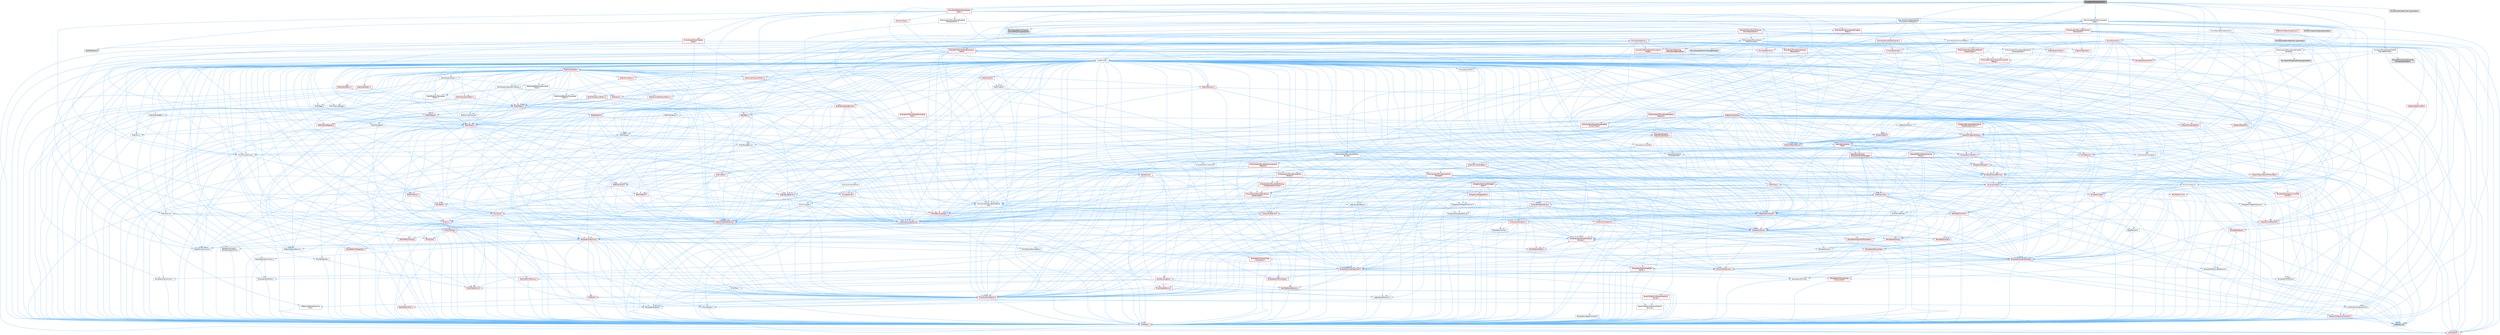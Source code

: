 digraph "MovieScenePropertyTrack.h"
{
 // INTERACTIVE_SVG=YES
 // LATEX_PDF_SIZE
  bgcolor="transparent";
  edge [fontname=Helvetica,fontsize=10,labelfontname=Helvetica,labelfontsize=10];
  node [fontname=Helvetica,fontsize=10,shape=box,height=0.2,width=0.4];
  Node1 [id="Node000001",label="MovieScenePropertyTrack.h",height=0.2,width=0.4,color="gray40", fillcolor="grey60", style="filled", fontcolor="black",tooltip=" "];
  Node1 -> Node2 [id="edge1_Node000001_Node000002",color="steelblue1",style="solid",tooltip=" "];
  Node2 [id="Node000002",label="CoreMinimal.h",height=0.2,width=0.4,color="grey40", fillcolor="white", style="filled",URL="$d7/d67/CoreMinimal_8h.html",tooltip=" "];
  Node2 -> Node3 [id="edge2_Node000002_Node000003",color="steelblue1",style="solid",tooltip=" "];
  Node3 [id="Node000003",label="CoreTypes.h",height=0.2,width=0.4,color="red", fillcolor="#FFF0F0", style="filled",URL="$dc/dec/CoreTypes_8h.html",tooltip=" "];
  Node3 -> Node4 [id="edge3_Node000003_Node000004",color="steelblue1",style="solid",tooltip=" "];
  Node4 [id="Node000004",label="HAL/Platform.h",height=0.2,width=0.4,color="red", fillcolor="#FFF0F0", style="filled",URL="$d9/dd0/Platform_8h.html",tooltip=" "];
  Node2 -> Node17 [id="edge4_Node000002_Node000017",color="steelblue1",style="solid",tooltip=" "];
  Node17 [id="Node000017",label="CoreFwd.h",height=0.2,width=0.4,color="red", fillcolor="#FFF0F0", style="filled",URL="$d1/d1e/CoreFwd_8h.html",tooltip=" "];
  Node17 -> Node3 [id="edge5_Node000017_Node000003",color="steelblue1",style="solid",tooltip=" "];
  Node17 -> Node18 [id="edge6_Node000017_Node000018",color="steelblue1",style="solid",tooltip=" "];
  Node18 [id="Node000018",label="Containers/ContainersFwd.h",height=0.2,width=0.4,color="grey40", fillcolor="white", style="filled",URL="$d4/d0a/ContainersFwd_8h.html",tooltip=" "];
  Node18 -> Node4 [id="edge7_Node000018_Node000004",color="steelblue1",style="solid",tooltip=" "];
  Node18 -> Node3 [id="edge8_Node000018_Node000003",color="steelblue1",style="solid",tooltip=" "];
  Node18 -> Node19 [id="edge9_Node000018_Node000019",color="steelblue1",style="solid",tooltip=" "];
  Node19 [id="Node000019",label="Traits/IsContiguousContainer.h",height=0.2,width=0.4,color="red", fillcolor="#FFF0F0", style="filled",URL="$d5/d3c/IsContiguousContainer_8h.html",tooltip=" "];
  Node19 -> Node3 [id="edge10_Node000019_Node000003",color="steelblue1",style="solid",tooltip=" "];
  Node19 -> Node21 [id="edge11_Node000019_Node000021",color="steelblue1",style="solid",tooltip=" "];
  Node21 [id="Node000021",label="initializer_list",height=0.2,width=0.4,color="grey60", fillcolor="#E0E0E0", style="filled",tooltip=" "];
  Node17 -> Node23 [id="edge12_Node000017_Node000023",color="steelblue1",style="solid",tooltip=" "];
  Node23 [id="Node000023",label="UObject/UObjectHierarchy\lFwd.h",height=0.2,width=0.4,color="grey40", fillcolor="white", style="filled",URL="$d3/d13/UObjectHierarchyFwd_8h.html",tooltip=" "];
  Node2 -> Node23 [id="edge13_Node000002_Node000023",color="steelblue1",style="solid",tooltip=" "];
  Node2 -> Node18 [id="edge14_Node000002_Node000018",color="steelblue1",style="solid",tooltip=" "];
  Node2 -> Node24 [id="edge15_Node000002_Node000024",color="steelblue1",style="solid",tooltip=" "];
  Node24 [id="Node000024",label="Misc/VarArgs.h",height=0.2,width=0.4,color="grey40", fillcolor="white", style="filled",URL="$d5/d6f/VarArgs_8h.html",tooltip=" "];
  Node24 -> Node3 [id="edge16_Node000024_Node000003",color="steelblue1",style="solid",tooltip=" "];
  Node2 -> Node25 [id="edge17_Node000002_Node000025",color="steelblue1",style="solid",tooltip=" "];
  Node25 [id="Node000025",label="Logging/LogVerbosity.h",height=0.2,width=0.4,color="grey40", fillcolor="white", style="filled",URL="$d2/d8f/LogVerbosity_8h.html",tooltip=" "];
  Node25 -> Node3 [id="edge18_Node000025_Node000003",color="steelblue1",style="solid",tooltip=" "];
  Node2 -> Node26 [id="edge19_Node000002_Node000026",color="steelblue1",style="solid",tooltip=" "];
  Node26 [id="Node000026",label="Misc/OutputDevice.h",height=0.2,width=0.4,color="red", fillcolor="#FFF0F0", style="filled",URL="$d7/d32/OutputDevice_8h.html",tooltip=" "];
  Node26 -> Node17 [id="edge20_Node000026_Node000017",color="steelblue1",style="solid",tooltip=" "];
  Node26 -> Node3 [id="edge21_Node000026_Node000003",color="steelblue1",style="solid",tooltip=" "];
  Node26 -> Node25 [id="edge22_Node000026_Node000025",color="steelblue1",style="solid",tooltip=" "];
  Node26 -> Node24 [id="edge23_Node000026_Node000024",color="steelblue1",style="solid",tooltip=" "];
  Node2 -> Node32 [id="edge24_Node000002_Node000032",color="steelblue1",style="solid",tooltip=" "];
  Node32 [id="Node000032",label="HAL/PlatformCrt.h",height=0.2,width=0.4,color="red", fillcolor="#FFF0F0", style="filled",URL="$d8/d75/PlatformCrt_8h.html",tooltip=" "];
  Node2 -> Node42 [id="edge25_Node000002_Node000042",color="steelblue1",style="solid",tooltip=" "];
  Node42 [id="Node000042",label="HAL/PlatformMisc.h",height=0.2,width=0.4,color="red", fillcolor="#FFF0F0", style="filled",URL="$d0/df5/PlatformMisc_8h.html",tooltip=" "];
  Node42 -> Node3 [id="edge26_Node000042_Node000003",color="steelblue1",style="solid",tooltip=" "];
  Node2 -> Node61 [id="edge27_Node000002_Node000061",color="steelblue1",style="solid",tooltip=" "];
  Node61 [id="Node000061",label="Misc/AssertionMacros.h",height=0.2,width=0.4,color="red", fillcolor="#FFF0F0", style="filled",URL="$d0/dfa/AssertionMacros_8h.html",tooltip=" "];
  Node61 -> Node3 [id="edge28_Node000061_Node000003",color="steelblue1",style="solid",tooltip=" "];
  Node61 -> Node4 [id="edge29_Node000061_Node000004",color="steelblue1",style="solid",tooltip=" "];
  Node61 -> Node42 [id="edge30_Node000061_Node000042",color="steelblue1",style="solid",tooltip=" "];
  Node61 -> Node62 [id="edge31_Node000061_Node000062",color="steelblue1",style="solid",tooltip=" "];
  Node62 [id="Node000062",label="Templates/EnableIf.h",height=0.2,width=0.4,color="grey40", fillcolor="white", style="filled",URL="$d7/d60/EnableIf_8h.html",tooltip=" "];
  Node62 -> Node3 [id="edge32_Node000062_Node000003",color="steelblue1",style="solid",tooltip=" "];
  Node61 -> Node24 [id="edge33_Node000061_Node000024",color="steelblue1",style="solid",tooltip=" "];
  Node2 -> Node70 [id="edge34_Node000002_Node000070",color="steelblue1",style="solid",tooltip=" "];
  Node70 [id="Node000070",label="Templates/IsPointer.h",height=0.2,width=0.4,color="grey40", fillcolor="white", style="filled",URL="$d7/d05/IsPointer_8h.html",tooltip=" "];
  Node70 -> Node3 [id="edge35_Node000070_Node000003",color="steelblue1",style="solid",tooltip=" "];
  Node2 -> Node71 [id="edge36_Node000002_Node000071",color="steelblue1",style="solid",tooltip=" "];
  Node71 [id="Node000071",label="HAL/PlatformMemory.h",height=0.2,width=0.4,color="red", fillcolor="#FFF0F0", style="filled",URL="$de/d68/PlatformMemory_8h.html",tooltip=" "];
  Node71 -> Node3 [id="edge37_Node000071_Node000003",color="steelblue1",style="solid",tooltip=" "];
  Node2 -> Node54 [id="edge38_Node000002_Node000054",color="steelblue1",style="solid",tooltip=" "];
  Node54 [id="Node000054",label="HAL/PlatformAtomics.h",height=0.2,width=0.4,color="red", fillcolor="#FFF0F0", style="filled",URL="$d3/d36/PlatformAtomics_8h.html",tooltip=" "];
  Node54 -> Node3 [id="edge39_Node000054_Node000003",color="steelblue1",style="solid",tooltip=" "];
  Node2 -> Node76 [id="edge40_Node000002_Node000076",color="steelblue1",style="solid",tooltip=" "];
  Node76 [id="Node000076",label="Misc/Exec.h",height=0.2,width=0.4,color="grey40", fillcolor="white", style="filled",URL="$de/ddb/Exec_8h.html",tooltip=" "];
  Node76 -> Node3 [id="edge41_Node000076_Node000003",color="steelblue1",style="solid",tooltip=" "];
  Node76 -> Node61 [id="edge42_Node000076_Node000061",color="steelblue1",style="solid",tooltip=" "];
  Node2 -> Node77 [id="edge43_Node000002_Node000077",color="steelblue1",style="solid",tooltip=" "];
  Node77 [id="Node000077",label="HAL/MemoryBase.h",height=0.2,width=0.4,color="red", fillcolor="#FFF0F0", style="filled",URL="$d6/d9f/MemoryBase_8h.html",tooltip=" "];
  Node77 -> Node3 [id="edge44_Node000077_Node000003",color="steelblue1",style="solid",tooltip=" "];
  Node77 -> Node54 [id="edge45_Node000077_Node000054",color="steelblue1",style="solid",tooltip=" "];
  Node77 -> Node32 [id="edge46_Node000077_Node000032",color="steelblue1",style="solid",tooltip=" "];
  Node77 -> Node76 [id="edge47_Node000077_Node000076",color="steelblue1",style="solid",tooltip=" "];
  Node77 -> Node26 [id="edge48_Node000077_Node000026",color="steelblue1",style="solid",tooltip=" "];
  Node2 -> Node87 [id="edge49_Node000002_Node000087",color="steelblue1",style="solid",tooltip=" "];
  Node87 [id="Node000087",label="HAL/UnrealMemory.h",height=0.2,width=0.4,color="red", fillcolor="#FFF0F0", style="filled",URL="$d9/d96/UnrealMemory_8h.html",tooltip=" "];
  Node87 -> Node3 [id="edge50_Node000087_Node000003",color="steelblue1",style="solid",tooltip=" "];
  Node87 -> Node77 [id="edge51_Node000087_Node000077",color="steelblue1",style="solid",tooltip=" "];
  Node87 -> Node71 [id="edge52_Node000087_Node000071",color="steelblue1",style="solid",tooltip=" "];
  Node87 -> Node70 [id="edge53_Node000087_Node000070",color="steelblue1",style="solid",tooltip=" "];
  Node2 -> Node89 [id="edge54_Node000002_Node000089",color="steelblue1",style="solid",tooltip=" "];
  Node89 [id="Node000089",label="Templates/IsArithmetic.h",height=0.2,width=0.4,color="grey40", fillcolor="white", style="filled",URL="$d2/d5d/IsArithmetic_8h.html",tooltip=" "];
  Node89 -> Node3 [id="edge55_Node000089_Node000003",color="steelblue1",style="solid",tooltip=" "];
  Node2 -> Node83 [id="edge56_Node000002_Node000083",color="steelblue1",style="solid",tooltip=" "];
  Node83 [id="Node000083",label="Templates/AndOrNot.h",height=0.2,width=0.4,color="grey40", fillcolor="white", style="filled",URL="$db/d0a/AndOrNot_8h.html",tooltip=" "];
  Node83 -> Node3 [id="edge57_Node000083_Node000003",color="steelblue1",style="solid",tooltip=" "];
  Node2 -> Node90 [id="edge58_Node000002_Node000090",color="steelblue1",style="solid",tooltip=" "];
  Node90 [id="Node000090",label="Templates/IsPODType.h",height=0.2,width=0.4,color="grey40", fillcolor="white", style="filled",URL="$d7/db1/IsPODType_8h.html",tooltip=" "];
  Node90 -> Node3 [id="edge59_Node000090_Node000003",color="steelblue1",style="solid",tooltip=" "];
  Node2 -> Node91 [id="edge60_Node000002_Node000091",color="steelblue1",style="solid",tooltip=" "];
  Node91 [id="Node000091",label="Templates/IsUECoreType.h",height=0.2,width=0.4,color="red", fillcolor="#FFF0F0", style="filled",URL="$d1/db8/IsUECoreType_8h.html",tooltip=" "];
  Node91 -> Node3 [id="edge61_Node000091_Node000003",color="steelblue1",style="solid",tooltip=" "];
  Node2 -> Node84 [id="edge62_Node000002_Node000084",color="steelblue1",style="solid",tooltip=" "];
  Node84 [id="Node000084",label="Templates/IsTriviallyCopy\lConstructible.h",height=0.2,width=0.4,color="red", fillcolor="#FFF0F0", style="filled",URL="$d3/d78/IsTriviallyCopyConstructible_8h.html",tooltip=" "];
  Node84 -> Node3 [id="edge63_Node000084_Node000003",color="steelblue1",style="solid",tooltip=" "];
  Node2 -> Node92 [id="edge64_Node000002_Node000092",color="steelblue1",style="solid",tooltip=" "];
  Node92 [id="Node000092",label="Templates/UnrealTypeTraits.h",height=0.2,width=0.4,color="red", fillcolor="#FFF0F0", style="filled",URL="$d2/d2d/UnrealTypeTraits_8h.html",tooltip=" "];
  Node92 -> Node3 [id="edge65_Node000092_Node000003",color="steelblue1",style="solid",tooltip=" "];
  Node92 -> Node70 [id="edge66_Node000092_Node000070",color="steelblue1",style="solid",tooltip=" "];
  Node92 -> Node61 [id="edge67_Node000092_Node000061",color="steelblue1",style="solid",tooltip=" "];
  Node92 -> Node83 [id="edge68_Node000092_Node000083",color="steelblue1",style="solid",tooltip=" "];
  Node92 -> Node62 [id="edge69_Node000092_Node000062",color="steelblue1",style="solid",tooltip=" "];
  Node92 -> Node89 [id="edge70_Node000092_Node000089",color="steelblue1",style="solid",tooltip=" "];
  Node92 -> Node90 [id="edge71_Node000092_Node000090",color="steelblue1",style="solid",tooltip=" "];
  Node92 -> Node91 [id="edge72_Node000092_Node000091",color="steelblue1",style="solid",tooltip=" "];
  Node92 -> Node84 [id="edge73_Node000092_Node000084",color="steelblue1",style="solid",tooltip=" "];
  Node2 -> Node62 [id="edge74_Node000002_Node000062",color="steelblue1",style="solid",tooltip=" "];
  Node2 -> Node94 [id="edge75_Node000002_Node000094",color="steelblue1",style="solid",tooltip=" "];
  Node94 [id="Node000094",label="Templates/RemoveReference.h",height=0.2,width=0.4,color="grey40", fillcolor="white", style="filled",URL="$da/dbe/RemoveReference_8h.html",tooltip=" "];
  Node94 -> Node3 [id="edge76_Node000094_Node000003",color="steelblue1",style="solid",tooltip=" "];
  Node2 -> Node95 [id="edge77_Node000002_Node000095",color="steelblue1",style="solid",tooltip=" "];
  Node95 [id="Node000095",label="Templates/IntegralConstant.h",height=0.2,width=0.4,color="grey40", fillcolor="white", style="filled",URL="$db/d1b/IntegralConstant_8h.html",tooltip=" "];
  Node95 -> Node3 [id="edge78_Node000095_Node000003",color="steelblue1",style="solid",tooltip=" "];
  Node2 -> Node96 [id="edge79_Node000002_Node000096",color="steelblue1",style="solid",tooltip=" "];
  Node96 [id="Node000096",label="Templates/IsClass.h",height=0.2,width=0.4,color="grey40", fillcolor="white", style="filled",URL="$db/dcb/IsClass_8h.html",tooltip=" "];
  Node96 -> Node3 [id="edge80_Node000096_Node000003",color="steelblue1",style="solid",tooltip=" "];
  Node2 -> Node97 [id="edge81_Node000002_Node000097",color="steelblue1",style="solid",tooltip=" "];
  Node97 [id="Node000097",label="Templates/TypeCompatible\lBytes.h",height=0.2,width=0.4,color="red", fillcolor="#FFF0F0", style="filled",URL="$df/d0a/TypeCompatibleBytes_8h.html",tooltip=" "];
  Node97 -> Node3 [id="edge82_Node000097_Node000003",color="steelblue1",style="solid",tooltip=" "];
  Node2 -> Node19 [id="edge83_Node000002_Node000019",color="steelblue1",style="solid",tooltip=" "];
  Node2 -> Node98 [id="edge84_Node000002_Node000098",color="steelblue1",style="solid",tooltip=" "];
  Node98 [id="Node000098",label="Templates/UnrealTemplate.h",height=0.2,width=0.4,color="red", fillcolor="#FFF0F0", style="filled",URL="$d4/d24/UnrealTemplate_8h.html",tooltip=" "];
  Node98 -> Node3 [id="edge85_Node000098_Node000003",color="steelblue1",style="solid",tooltip=" "];
  Node98 -> Node70 [id="edge86_Node000098_Node000070",color="steelblue1",style="solid",tooltip=" "];
  Node98 -> Node87 [id="edge87_Node000098_Node000087",color="steelblue1",style="solid",tooltip=" "];
  Node98 -> Node92 [id="edge88_Node000098_Node000092",color="steelblue1",style="solid",tooltip=" "];
  Node98 -> Node94 [id="edge89_Node000098_Node000094",color="steelblue1",style="solid",tooltip=" "];
  Node98 -> Node97 [id="edge90_Node000098_Node000097",color="steelblue1",style="solid",tooltip=" "];
  Node98 -> Node19 [id="edge91_Node000098_Node000019",color="steelblue1",style="solid",tooltip=" "];
  Node2 -> Node47 [id="edge92_Node000002_Node000047",color="steelblue1",style="solid",tooltip=" "];
  Node47 [id="Node000047",label="Math/NumericLimits.h",height=0.2,width=0.4,color="grey40", fillcolor="white", style="filled",URL="$df/d1b/NumericLimits_8h.html",tooltip=" "];
  Node47 -> Node3 [id="edge93_Node000047_Node000003",color="steelblue1",style="solid",tooltip=" "];
  Node2 -> Node102 [id="edge94_Node000002_Node000102",color="steelblue1",style="solid",tooltip=" "];
  Node102 [id="Node000102",label="HAL/PlatformMath.h",height=0.2,width=0.4,color="red", fillcolor="#FFF0F0", style="filled",URL="$dc/d53/PlatformMath_8h.html",tooltip=" "];
  Node102 -> Node3 [id="edge95_Node000102_Node000003",color="steelblue1",style="solid",tooltip=" "];
  Node2 -> Node85 [id="edge96_Node000002_Node000085",color="steelblue1",style="solid",tooltip=" "];
  Node85 [id="Node000085",label="Templates/IsTriviallyCopy\lAssignable.h",height=0.2,width=0.4,color="red", fillcolor="#FFF0F0", style="filled",URL="$d2/df2/IsTriviallyCopyAssignable_8h.html",tooltip=" "];
  Node85 -> Node3 [id="edge97_Node000085_Node000003",color="steelblue1",style="solid",tooltip=" "];
  Node2 -> Node110 [id="edge98_Node000002_Node000110",color="steelblue1",style="solid",tooltip=" "];
  Node110 [id="Node000110",label="Templates/MemoryOps.h",height=0.2,width=0.4,color="red", fillcolor="#FFF0F0", style="filled",URL="$db/dea/MemoryOps_8h.html",tooltip=" "];
  Node110 -> Node3 [id="edge99_Node000110_Node000003",color="steelblue1",style="solid",tooltip=" "];
  Node110 -> Node87 [id="edge100_Node000110_Node000087",color="steelblue1",style="solid",tooltip=" "];
  Node110 -> Node85 [id="edge101_Node000110_Node000085",color="steelblue1",style="solid",tooltip=" "];
  Node110 -> Node84 [id="edge102_Node000110_Node000084",color="steelblue1",style="solid",tooltip=" "];
  Node110 -> Node92 [id="edge103_Node000110_Node000092",color="steelblue1",style="solid",tooltip=" "];
  Node2 -> Node111 [id="edge104_Node000002_Node000111",color="steelblue1",style="solid",tooltip=" "];
  Node111 [id="Node000111",label="Containers/ContainerAllocation\lPolicies.h",height=0.2,width=0.4,color="red", fillcolor="#FFF0F0", style="filled",URL="$d7/dff/ContainerAllocationPolicies_8h.html",tooltip=" "];
  Node111 -> Node3 [id="edge105_Node000111_Node000003",color="steelblue1",style="solid",tooltip=" "];
  Node111 -> Node111 [id="edge106_Node000111_Node000111",color="steelblue1",style="solid",tooltip=" "];
  Node111 -> Node102 [id="edge107_Node000111_Node000102",color="steelblue1",style="solid",tooltip=" "];
  Node111 -> Node87 [id="edge108_Node000111_Node000087",color="steelblue1",style="solid",tooltip=" "];
  Node111 -> Node47 [id="edge109_Node000111_Node000047",color="steelblue1",style="solid",tooltip=" "];
  Node111 -> Node61 [id="edge110_Node000111_Node000061",color="steelblue1",style="solid",tooltip=" "];
  Node111 -> Node110 [id="edge111_Node000111_Node000110",color="steelblue1",style="solid",tooltip=" "];
  Node111 -> Node97 [id="edge112_Node000111_Node000097",color="steelblue1",style="solid",tooltip=" "];
  Node2 -> Node114 [id="edge113_Node000002_Node000114",color="steelblue1",style="solid",tooltip=" "];
  Node114 [id="Node000114",label="Templates/IsEnumClass.h",height=0.2,width=0.4,color="grey40", fillcolor="white", style="filled",URL="$d7/d15/IsEnumClass_8h.html",tooltip=" "];
  Node114 -> Node3 [id="edge114_Node000114_Node000003",color="steelblue1",style="solid",tooltip=" "];
  Node114 -> Node83 [id="edge115_Node000114_Node000083",color="steelblue1",style="solid",tooltip=" "];
  Node2 -> Node115 [id="edge116_Node000002_Node000115",color="steelblue1",style="solid",tooltip=" "];
  Node115 [id="Node000115",label="HAL/PlatformProperties.h",height=0.2,width=0.4,color="red", fillcolor="#FFF0F0", style="filled",URL="$d9/db0/PlatformProperties_8h.html",tooltip=" "];
  Node115 -> Node3 [id="edge117_Node000115_Node000003",color="steelblue1",style="solid",tooltip=" "];
  Node2 -> Node118 [id="edge118_Node000002_Node000118",color="steelblue1",style="solid",tooltip=" "];
  Node118 [id="Node000118",label="Misc/EngineVersionBase.h",height=0.2,width=0.4,color="grey40", fillcolor="white", style="filled",URL="$d5/d2b/EngineVersionBase_8h.html",tooltip=" "];
  Node118 -> Node3 [id="edge119_Node000118_Node000003",color="steelblue1",style="solid",tooltip=" "];
  Node2 -> Node119 [id="edge120_Node000002_Node000119",color="steelblue1",style="solid",tooltip=" "];
  Node119 [id="Node000119",label="Internationalization\l/TextNamespaceFwd.h",height=0.2,width=0.4,color="grey40", fillcolor="white", style="filled",URL="$d8/d97/TextNamespaceFwd_8h.html",tooltip=" "];
  Node119 -> Node3 [id="edge121_Node000119_Node000003",color="steelblue1",style="solid",tooltip=" "];
  Node2 -> Node120 [id="edge122_Node000002_Node000120",color="steelblue1",style="solid",tooltip=" "];
  Node120 [id="Node000120",label="Serialization/Archive.h",height=0.2,width=0.4,color="red", fillcolor="#FFF0F0", style="filled",URL="$d7/d3b/Archive_8h.html",tooltip=" "];
  Node120 -> Node17 [id="edge123_Node000120_Node000017",color="steelblue1",style="solid",tooltip=" "];
  Node120 -> Node3 [id="edge124_Node000120_Node000003",color="steelblue1",style="solid",tooltip=" "];
  Node120 -> Node115 [id="edge125_Node000120_Node000115",color="steelblue1",style="solid",tooltip=" "];
  Node120 -> Node119 [id="edge126_Node000120_Node000119",color="steelblue1",style="solid",tooltip=" "];
  Node120 -> Node61 [id="edge127_Node000120_Node000061",color="steelblue1",style="solid",tooltip=" "];
  Node120 -> Node118 [id="edge128_Node000120_Node000118",color="steelblue1",style="solid",tooltip=" "];
  Node120 -> Node24 [id="edge129_Node000120_Node000024",color="steelblue1",style="solid",tooltip=" "];
  Node120 -> Node62 [id="edge130_Node000120_Node000062",color="steelblue1",style="solid",tooltip=" "];
  Node120 -> Node114 [id="edge131_Node000120_Node000114",color="steelblue1",style="solid",tooltip=" "];
  Node120 -> Node98 [id="edge132_Node000120_Node000098",color="steelblue1",style="solid",tooltip=" "];
  Node120 -> Node123 [id="edge133_Node000120_Node000123",color="steelblue1",style="solid",tooltip=" "];
  Node123 [id="Node000123",label="UObject/ObjectVersion.h",height=0.2,width=0.4,color="grey40", fillcolor="white", style="filled",URL="$da/d63/ObjectVersion_8h.html",tooltip=" "];
  Node123 -> Node3 [id="edge134_Node000123_Node000003",color="steelblue1",style="solid",tooltip=" "];
  Node2 -> Node124 [id="edge135_Node000002_Node000124",color="steelblue1",style="solid",tooltip=" "];
  Node124 [id="Node000124",label="Templates/Less.h",height=0.2,width=0.4,color="grey40", fillcolor="white", style="filled",URL="$de/dc8/Less_8h.html",tooltip=" "];
  Node124 -> Node3 [id="edge136_Node000124_Node000003",color="steelblue1",style="solid",tooltip=" "];
  Node124 -> Node98 [id="edge137_Node000124_Node000098",color="steelblue1",style="solid",tooltip=" "];
  Node2 -> Node125 [id="edge138_Node000002_Node000125",color="steelblue1",style="solid",tooltip=" "];
  Node125 [id="Node000125",label="Templates/Sorting.h",height=0.2,width=0.4,color="red", fillcolor="#FFF0F0", style="filled",URL="$d3/d9e/Sorting_8h.html",tooltip=" "];
  Node125 -> Node3 [id="edge139_Node000125_Node000003",color="steelblue1",style="solid",tooltip=" "];
  Node125 -> Node102 [id="edge140_Node000125_Node000102",color="steelblue1",style="solid",tooltip=" "];
  Node125 -> Node124 [id="edge141_Node000125_Node000124",color="steelblue1",style="solid",tooltip=" "];
  Node2 -> Node136 [id="edge142_Node000002_Node000136",color="steelblue1",style="solid",tooltip=" "];
  Node136 [id="Node000136",label="Misc/Char.h",height=0.2,width=0.4,color="red", fillcolor="#FFF0F0", style="filled",URL="$d0/d58/Char_8h.html",tooltip=" "];
  Node136 -> Node3 [id="edge143_Node000136_Node000003",color="steelblue1",style="solid",tooltip=" "];
  Node2 -> Node139 [id="edge144_Node000002_Node000139",color="steelblue1",style="solid",tooltip=" "];
  Node139 [id="Node000139",label="GenericPlatform/GenericPlatform\lStricmp.h",height=0.2,width=0.4,color="grey40", fillcolor="white", style="filled",URL="$d2/d86/GenericPlatformStricmp_8h.html",tooltip=" "];
  Node139 -> Node3 [id="edge145_Node000139_Node000003",color="steelblue1",style="solid",tooltip=" "];
  Node2 -> Node140 [id="edge146_Node000002_Node000140",color="steelblue1",style="solid",tooltip=" "];
  Node140 [id="Node000140",label="GenericPlatform/GenericPlatform\lString.h",height=0.2,width=0.4,color="red", fillcolor="#FFF0F0", style="filled",URL="$dd/d20/GenericPlatformString_8h.html",tooltip=" "];
  Node140 -> Node3 [id="edge147_Node000140_Node000003",color="steelblue1",style="solid",tooltip=" "];
  Node140 -> Node139 [id="edge148_Node000140_Node000139",color="steelblue1",style="solid",tooltip=" "];
  Node140 -> Node62 [id="edge149_Node000140_Node000062",color="steelblue1",style="solid",tooltip=" "];
  Node2 -> Node73 [id="edge150_Node000002_Node000073",color="steelblue1",style="solid",tooltip=" "];
  Node73 [id="Node000073",label="HAL/PlatformString.h",height=0.2,width=0.4,color="red", fillcolor="#FFF0F0", style="filled",URL="$db/db5/PlatformString_8h.html",tooltip=" "];
  Node73 -> Node3 [id="edge151_Node000073_Node000003",color="steelblue1",style="solid",tooltip=" "];
  Node2 -> Node143 [id="edge152_Node000002_Node000143",color="steelblue1",style="solid",tooltip=" "];
  Node143 [id="Node000143",label="Misc/CString.h",height=0.2,width=0.4,color="red", fillcolor="#FFF0F0", style="filled",URL="$d2/d49/CString_8h.html",tooltip=" "];
  Node143 -> Node3 [id="edge153_Node000143_Node000003",color="steelblue1",style="solid",tooltip=" "];
  Node143 -> Node32 [id="edge154_Node000143_Node000032",color="steelblue1",style="solid",tooltip=" "];
  Node143 -> Node73 [id="edge155_Node000143_Node000073",color="steelblue1",style="solid",tooltip=" "];
  Node143 -> Node61 [id="edge156_Node000143_Node000061",color="steelblue1",style="solid",tooltip=" "];
  Node143 -> Node136 [id="edge157_Node000143_Node000136",color="steelblue1",style="solid",tooltip=" "];
  Node143 -> Node24 [id="edge158_Node000143_Node000024",color="steelblue1",style="solid",tooltip=" "];
  Node2 -> Node144 [id="edge159_Node000002_Node000144",color="steelblue1",style="solid",tooltip=" "];
  Node144 [id="Node000144",label="Misc/Crc.h",height=0.2,width=0.4,color="red", fillcolor="#FFF0F0", style="filled",URL="$d4/dd2/Crc_8h.html",tooltip=" "];
  Node144 -> Node3 [id="edge160_Node000144_Node000003",color="steelblue1",style="solid",tooltip=" "];
  Node144 -> Node73 [id="edge161_Node000144_Node000073",color="steelblue1",style="solid",tooltip=" "];
  Node144 -> Node61 [id="edge162_Node000144_Node000061",color="steelblue1",style="solid",tooltip=" "];
  Node144 -> Node143 [id="edge163_Node000144_Node000143",color="steelblue1",style="solid",tooltip=" "];
  Node144 -> Node136 [id="edge164_Node000144_Node000136",color="steelblue1",style="solid",tooltip=" "];
  Node144 -> Node92 [id="edge165_Node000144_Node000092",color="steelblue1",style="solid",tooltip=" "];
  Node2 -> Node135 [id="edge166_Node000002_Node000135",color="steelblue1",style="solid",tooltip=" "];
  Node135 [id="Node000135",label="Math/UnrealMathUtility.h",height=0.2,width=0.4,color="red", fillcolor="#FFF0F0", style="filled",URL="$db/db8/UnrealMathUtility_8h.html",tooltip=" "];
  Node135 -> Node3 [id="edge167_Node000135_Node000003",color="steelblue1",style="solid",tooltip=" "];
  Node135 -> Node61 [id="edge168_Node000135_Node000061",color="steelblue1",style="solid",tooltip=" "];
  Node135 -> Node102 [id="edge169_Node000135_Node000102",color="steelblue1",style="solid",tooltip=" "];
  Node2 -> Node145 [id="edge170_Node000002_Node000145",color="steelblue1",style="solid",tooltip=" "];
  Node145 [id="Node000145",label="Containers/UnrealString.h",height=0.2,width=0.4,color="red", fillcolor="#FFF0F0", style="filled",URL="$d5/dba/UnrealString_8h.html",tooltip=" "];
  Node2 -> Node149 [id="edge171_Node000002_Node000149",color="steelblue1",style="solid",tooltip=" "];
  Node149 [id="Node000149",label="Containers/Array.h",height=0.2,width=0.4,color="red", fillcolor="#FFF0F0", style="filled",URL="$df/dd0/Array_8h.html",tooltip=" "];
  Node149 -> Node3 [id="edge172_Node000149_Node000003",color="steelblue1",style="solid",tooltip=" "];
  Node149 -> Node61 [id="edge173_Node000149_Node000061",color="steelblue1",style="solid",tooltip=" "];
  Node149 -> Node87 [id="edge174_Node000149_Node000087",color="steelblue1",style="solid",tooltip=" "];
  Node149 -> Node92 [id="edge175_Node000149_Node000092",color="steelblue1",style="solid",tooltip=" "];
  Node149 -> Node98 [id="edge176_Node000149_Node000098",color="steelblue1",style="solid",tooltip=" "];
  Node149 -> Node111 [id="edge177_Node000149_Node000111",color="steelblue1",style="solid",tooltip=" "];
  Node149 -> Node120 [id="edge178_Node000149_Node000120",color="steelblue1",style="solid",tooltip=" "];
  Node149 -> Node128 [id="edge179_Node000149_Node000128",color="steelblue1",style="solid",tooltip=" "];
  Node128 [id="Node000128",label="Templates/Invoke.h",height=0.2,width=0.4,color="red", fillcolor="#FFF0F0", style="filled",URL="$d7/deb/Invoke_8h.html",tooltip=" "];
  Node128 -> Node3 [id="edge180_Node000128_Node000003",color="steelblue1",style="solid",tooltip=" "];
  Node128 -> Node98 [id="edge181_Node000128_Node000098",color="steelblue1",style="solid",tooltip=" "];
  Node149 -> Node124 [id="edge182_Node000149_Node000124",color="steelblue1",style="solid",tooltip=" "];
  Node149 -> Node125 [id="edge183_Node000149_Node000125",color="steelblue1",style="solid",tooltip=" "];
  Node149 -> Node172 [id="edge184_Node000149_Node000172",color="steelblue1",style="solid",tooltip=" "];
  Node172 [id="Node000172",label="Templates/AlignmentTemplates.h",height=0.2,width=0.4,color="red", fillcolor="#FFF0F0", style="filled",URL="$dd/d32/AlignmentTemplates_8h.html",tooltip=" "];
  Node172 -> Node3 [id="edge185_Node000172_Node000003",color="steelblue1",style="solid",tooltip=" "];
  Node172 -> Node70 [id="edge186_Node000172_Node000070",color="steelblue1",style="solid",tooltip=" "];
  Node2 -> Node173 [id="edge187_Node000002_Node000173",color="steelblue1",style="solid",tooltip=" "];
  Node173 [id="Node000173",label="Misc/FrameNumber.h",height=0.2,width=0.4,color="grey40", fillcolor="white", style="filled",URL="$dd/dbd/FrameNumber_8h.html",tooltip=" "];
  Node173 -> Node3 [id="edge188_Node000173_Node000003",color="steelblue1",style="solid",tooltip=" "];
  Node173 -> Node47 [id="edge189_Node000173_Node000047",color="steelblue1",style="solid",tooltip=" "];
  Node173 -> Node135 [id="edge190_Node000173_Node000135",color="steelblue1",style="solid",tooltip=" "];
  Node173 -> Node62 [id="edge191_Node000173_Node000062",color="steelblue1",style="solid",tooltip=" "];
  Node173 -> Node92 [id="edge192_Node000173_Node000092",color="steelblue1",style="solid",tooltip=" "];
  Node2 -> Node174 [id="edge193_Node000002_Node000174",color="steelblue1",style="solid",tooltip=" "];
  Node174 [id="Node000174",label="Misc/Timespan.h",height=0.2,width=0.4,color="grey40", fillcolor="white", style="filled",URL="$da/dd9/Timespan_8h.html",tooltip=" "];
  Node174 -> Node3 [id="edge194_Node000174_Node000003",color="steelblue1",style="solid",tooltip=" "];
  Node174 -> Node175 [id="edge195_Node000174_Node000175",color="steelblue1",style="solid",tooltip=" "];
  Node175 [id="Node000175",label="Math/Interval.h",height=0.2,width=0.4,color="grey40", fillcolor="white", style="filled",URL="$d1/d55/Interval_8h.html",tooltip=" "];
  Node175 -> Node3 [id="edge196_Node000175_Node000003",color="steelblue1",style="solid",tooltip=" "];
  Node175 -> Node89 [id="edge197_Node000175_Node000089",color="steelblue1",style="solid",tooltip=" "];
  Node175 -> Node92 [id="edge198_Node000175_Node000092",color="steelblue1",style="solid",tooltip=" "];
  Node175 -> Node47 [id="edge199_Node000175_Node000047",color="steelblue1",style="solid",tooltip=" "];
  Node175 -> Node135 [id="edge200_Node000175_Node000135",color="steelblue1",style="solid",tooltip=" "];
  Node174 -> Node135 [id="edge201_Node000174_Node000135",color="steelblue1",style="solid",tooltip=" "];
  Node174 -> Node61 [id="edge202_Node000174_Node000061",color="steelblue1",style="solid",tooltip=" "];
  Node2 -> Node176 [id="edge203_Node000002_Node000176",color="steelblue1",style="solid",tooltip=" "];
  Node176 [id="Node000176",label="Containers/StringConv.h",height=0.2,width=0.4,color="red", fillcolor="#FFF0F0", style="filled",URL="$d3/ddf/StringConv_8h.html",tooltip=" "];
  Node176 -> Node3 [id="edge204_Node000176_Node000003",color="steelblue1",style="solid",tooltip=" "];
  Node176 -> Node61 [id="edge205_Node000176_Node000061",color="steelblue1",style="solid",tooltip=" "];
  Node176 -> Node111 [id="edge206_Node000176_Node000111",color="steelblue1",style="solid",tooltip=" "];
  Node176 -> Node149 [id="edge207_Node000176_Node000149",color="steelblue1",style="solid",tooltip=" "];
  Node176 -> Node143 [id="edge208_Node000176_Node000143",color="steelblue1",style="solid",tooltip=" "];
  Node176 -> Node177 [id="edge209_Node000176_Node000177",color="steelblue1",style="solid",tooltip=" "];
  Node177 [id="Node000177",label="Templates/IsArray.h",height=0.2,width=0.4,color="grey40", fillcolor="white", style="filled",URL="$d8/d8d/IsArray_8h.html",tooltip=" "];
  Node177 -> Node3 [id="edge210_Node000177_Node000003",color="steelblue1",style="solid",tooltip=" "];
  Node176 -> Node98 [id="edge211_Node000176_Node000098",color="steelblue1",style="solid",tooltip=" "];
  Node176 -> Node92 [id="edge212_Node000176_Node000092",color="steelblue1",style="solid",tooltip=" "];
  Node176 -> Node19 [id="edge213_Node000176_Node000019",color="steelblue1",style="solid",tooltip=" "];
  Node2 -> Node178 [id="edge214_Node000002_Node000178",color="steelblue1",style="solid",tooltip=" "];
  Node178 [id="Node000178",label="UObject/UnrealNames.h",height=0.2,width=0.4,color="red", fillcolor="#FFF0F0", style="filled",URL="$d8/db1/UnrealNames_8h.html",tooltip=" "];
  Node178 -> Node3 [id="edge215_Node000178_Node000003",color="steelblue1",style="solid",tooltip=" "];
  Node2 -> Node180 [id="edge216_Node000002_Node000180",color="steelblue1",style="solid",tooltip=" "];
  Node180 [id="Node000180",label="UObject/NameTypes.h",height=0.2,width=0.4,color="red", fillcolor="#FFF0F0", style="filled",URL="$d6/d35/NameTypes_8h.html",tooltip=" "];
  Node180 -> Node3 [id="edge217_Node000180_Node000003",color="steelblue1",style="solid",tooltip=" "];
  Node180 -> Node61 [id="edge218_Node000180_Node000061",color="steelblue1",style="solid",tooltip=" "];
  Node180 -> Node87 [id="edge219_Node000180_Node000087",color="steelblue1",style="solid",tooltip=" "];
  Node180 -> Node92 [id="edge220_Node000180_Node000092",color="steelblue1",style="solid",tooltip=" "];
  Node180 -> Node98 [id="edge221_Node000180_Node000098",color="steelblue1",style="solid",tooltip=" "];
  Node180 -> Node145 [id="edge222_Node000180_Node000145",color="steelblue1",style="solid",tooltip=" "];
  Node180 -> Node176 [id="edge223_Node000180_Node000176",color="steelblue1",style="solid",tooltip=" "];
  Node180 -> Node178 [id="edge224_Node000180_Node000178",color="steelblue1",style="solid",tooltip=" "];
  Node2 -> Node188 [id="edge225_Node000002_Node000188",color="steelblue1",style="solid",tooltip=" "];
  Node188 [id="Node000188",label="Misc/Parse.h",height=0.2,width=0.4,color="red", fillcolor="#FFF0F0", style="filled",URL="$dc/d71/Parse_8h.html",tooltip=" "];
  Node188 -> Node145 [id="edge226_Node000188_Node000145",color="steelblue1",style="solid",tooltip=" "];
  Node188 -> Node3 [id="edge227_Node000188_Node000003",color="steelblue1",style="solid",tooltip=" "];
  Node188 -> Node32 [id="edge228_Node000188_Node000032",color="steelblue1",style="solid",tooltip=" "];
  Node188 -> Node189 [id="edge229_Node000188_Node000189",color="steelblue1",style="solid",tooltip=" "];
  Node189 [id="Node000189",label="Templates/Function.h",height=0.2,width=0.4,color="red", fillcolor="#FFF0F0", style="filled",URL="$df/df5/Function_8h.html",tooltip=" "];
  Node189 -> Node3 [id="edge230_Node000189_Node000003",color="steelblue1",style="solid",tooltip=" "];
  Node189 -> Node61 [id="edge231_Node000189_Node000061",color="steelblue1",style="solid",tooltip=" "];
  Node189 -> Node87 [id="edge232_Node000189_Node000087",color="steelblue1",style="solid",tooltip=" "];
  Node189 -> Node92 [id="edge233_Node000189_Node000092",color="steelblue1",style="solid",tooltip=" "];
  Node189 -> Node128 [id="edge234_Node000189_Node000128",color="steelblue1",style="solid",tooltip=" "];
  Node189 -> Node98 [id="edge235_Node000189_Node000098",color="steelblue1",style="solid",tooltip=" "];
  Node189 -> Node135 [id="edge236_Node000189_Node000135",color="steelblue1",style="solid",tooltip=" "];
  Node2 -> Node172 [id="edge237_Node000002_Node000172",color="steelblue1",style="solid",tooltip=" "];
  Node2 -> Node191 [id="edge238_Node000002_Node000191",color="steelblue1",style="solid",tooltip=" "];
  Node191 [id="Node000191",label="Misc/StructBuilder.h",height=0.2,width=0.4,color="grey40", fillcolor="white", style="filled",URL="$d9/db3/StructBuilder_8h.html",tooltip=" "];
  Node191 -> Node3 [id="edge239_Node000191_Node000003",color="steelblue1",style="solid",tooltip=" "];
  Node191 -> Node135 [id="edge240_Node000191_Node000135",color="steelblue1",style="solid",tooltip=" "];
  Node191 -> Node172 [id="edge241_Node000191_Node000172",color="steelblue1",style="solid",tooltip=" "];
  Node2 -> Node104 [id="edge242_Node000002_Node000104",color="steelblue1",style="solid",tooltip=" "];
  Node104 [id="Node000104",label="Templates/Decay.h",height=0.2,width=0.4,color="red", fillcolor="#FFF0F0", style="filled",URL="$dd/d0f/Decay_8h.html",tooltip=" "];
  Node104 -> Node3 [id="edge243_Node000104_Node000003",color="steelblue1",style="solid",tooltip=" "];
  Node104 -> Node94 [id="edge244_Node000104_Node000094",color="steelblue1",style="solid",tooltip=" "];
  Node2 -> Node192 [id="edge245_Node000002_Node000192",color="steelblue1",style="solid",tooltip=" "];
  Node192 [id="Node000192",label="Templates/PointerIsConvertible\lFromTo.h",height=0.2,width=0.4,color="red", fillcolor="#FFF0F0", style="filled",URL="$d6/d65/PointerIsConvertibleFromTo_8h.html",tooltip=" "];
  Node192 -> Node3 [id="edge246_Node000192_Node000003",color="steelblue1",style="solid",tooltip=" "];
  Node2 -> Node128 [id="edge247_Node000002_Node000128",color="steelblue1",style="solid",tooltip=" "];
  Node2 -> Node189 [id="edge248_Node000002_Node000189",color="steelblue1",style="solid",tooltip=" "];
  Node2 -> Node161 [id="edge249_Node000002_Node000161",color="steelblue1",style="solid",tooltip=" "];
  Node161 [id="Node000161",label="Templates/TypeHash.h",height=0.2,width=0.4,color="red", fillcolor="#FFF0F0", style="filled",URL="$d1/d62/TypeHash_8h.html",tooltip=" "];
  Node161 -> Node3 [id="edge250_Node000161_Node000003",color="steelblue1",style="solid",tooltip=" "];
  Node161 -> Node144 [id="edge251_Node000161_Node000144",color="steelblue1",style="solid",tooltip=" "];
  Node2 -> Node193 [id="edge252_Node000002_Node000193",color="steelblue1",style="solid",tooltip=" "];
  Node193 [id="Node000193",label="Containers/ScriptArray.h",height=0.2,width=0.4,color="red", fillcolor="#FFF0F0", style="filled",URL="$dc/daf/ScriptArray_8h.html",tooltip=" "];
  Node193 -> Node3 [id="edge253_Node000193_Node000003",color="steelblue1",style="solid",tooltip=" "];
  Node193 -> Node61 [id="edge254_Node000193_Node000061",color="steelblue1",style="solid",tooltip=" "];
  Node193 -> Node87 [id="edge255_Node000193_Node000087",color="steelblue1",style="solid",tooltip=" "];
  Node193 -> Node111 [id="edge256_Node000193_Node000111",color="steelblue1",style="solid",tooltip=" "];
  Node193 -> Node149 [id="edge257_Node000193_Node000149",color="steelblue1",style="solid",tooltip=" "];
  Node193 -> Node21 [id="edge258_Node000193_Node000021",color="steelblue1",style="solid",tooltip=" "];
  Node2 -> Node194 [id="edge259_Node000002_Node000194",color="steelblue1",style="solid",tooltip=" "];
  Node194 [id="Node000194",label="Containers/BitArray.h",height=0.2,width=0.4,color="red", fillcolor="#FFF0F0", style="filled",URL="$d1/de4/BitArray_8h.html",tooltip=" "];
  Node194 -> Node111 [id="edge260_Node000194_Node000111",color="steelblue1",style="solid",tooltip=" "];
  Node194 -> Node3 [id="edge261_Node000194_Node000003",color="steelblue1",style="solid",tooltip=" "];
  Node194 -> Node54 [id="edge262_Node000194_Node000054",color="steelblue1",style="solid",tooltip=" "];
  Node194 -> Node87 [id="edge263_Node000194_Node000087",color="steelblue1",style="solid",tooltip=" "];
  Node194 -> Node135 [id="edge264_Node000194_Node000135",color="steelblue1",style="solid",tooltip=" "];
  Node194 -> Node61 [id="edge265_Node000194_Node000061",color="steelblue1",style="solid",tooltip=" "];
  Node194 -> Node120 [id="edge266_Node000194_Node000120",color="steelblue1",style="solid",tooltip=" "];
  Node194 -> Node62 [id="edge267_Node000194_Node000062",color="steelblue1",style="solid",tooltip=" "];
  Node194 -> Node128 [id="edge268_Node000194_Node000128",color="steelblue1",style="solid",tooltip=" "];
  Node194 -> Node98 [id="edge269_Node000194_Node000098",color="steelblue1",style="solid",tooltip=" "];
  Node194 -> Node92 [id="edge270_Node000194_Node000092",color="steelblue1",style="solid",tooltip=" "];
  Node2 -> Node195 [id="edge271_Node000002_Node000195",color="steelblue1",style="solid",tooltip=" "];
  Node195 [id="Node000195",label="Containers/SparseArray.h",height=0.2,width=0.4,color="red", fillcolor="#FFF0F0", style="filled",URL="$d5/dbf/SparseArray_8h.html",tooltip=" "];
  Node195 -> Node3 [id="edge272_Node000195_Node000003",color="steelblue1",style="solid",tooltip=" "];
  Node195 -> Node61 [id="edge273_Node000195_Node000061",color="steelblue1",style="solid",tooltip=" "];
  Node195 -> Node87 [id="edge274_Node000195_Node000087",color="steelblue1",style="solid",tooltip=" "];
  Node195 -> Node92 [id="edge275_Node000195_Node000092",color="steelblue1",style="solid",tooltip=" "];
  Node195 -> Node98 [id="edge276_Node000195_Node000098",color="steelblue1",style="solid",tooltip=" "];
  Node195 -> Node111 [id="edge277_Node000195_Node000111",color="steelblue1",style="solid",tooltip=" "];
  Node195 -> Node124 [id="edge278_Node000195_Node000124",color="steelblue1",style="solid",tooltip=" "];
  Node195 -> Node149 [id="edge279_Node000195_Node000149",color="steelblue1",style="solid",tooltip=" "];
  Node195 -> Node135 [id="edge280_Node000195_Node000135",color="steelblue1",style="solid",tooltip=" "];
  Node195 -> Node193 [id="edge281_Node000195_Node000193",color="steelblue1",style="solid",tooltip=" "];
  Node195 -> Node194 [id="edge282_Node000195_Node000194",color="steelblue1",style="solid",tooltip=" "];
  Node195 -> Node145 [id="edge283_Node000195_Node000145",color="steelblue1",style="solid",tooltip=" "];
  Node2 -> Node211 [id="edge284_Node000002_Node000211",color="steelblue1",style="solid",tooltip=" "];
  Node211 [id="Node000211",label="Containers/Set.h",height=0.2,width=0.4,color="red", fillcolor="#FFF0F0", style="filled",URL="$d4/d45/Set_8h.html",tooltip=" "];
  Node211 -> Node111 [id="edge285_Node000211_Node000111",color="steelblue1",style="solid",tooltip=" "];
  Node211 -> Node195 [id="edge286_Node000211_Node000195",color="steelblue1",style="solid",tooltip=" "];
  Node211 -> Node18 [id="edge287_Node000211_Node000018",color="steelblue1",style="solid",tooltip=" "];
  Node211 -> Node135 [id="edge288_Node000211_Node000135",color="steelblue1",style="solid",tooltip=" "];
  Node211 -> Node61 [id="edge289_Node000211_Node000061",color="steelblue1",style="solid",tooltip=" "];
  Node211 -> Node191 [id="edge290_Node000211_Node000191",color="steelblue1",style="solid",tooltip=" "];
  Node211 -> Node189 [id="edge291_Node000211_Node000189",color="steelblue1",style="solid",tooltip=" "];
  Node211 -> Node125 [id="edge292_Node000211_Node000125",color="steelblue1",style="solid",tooltip=" "];
  Node211 -> Node161 [id="edge293_Node000211_Node000161",color="steelblue1",style="solid",tooltip=" "];
  Node211 -> Node98 [id="edge294_Node000211_Node000098",color="steelblue1",style="solid",tooltip=" "];
  Node211 -> Node21 [id="edge295_Node000211_Node000021",color="steelblue1",style="solid",tooltip=" "];
  Node2 -> Node214 [id="edge296_Node000002_Node000214",color="steelblue1",style="solid",tooltip=" "];
  Node214 [id="Node000214",label="Algo/Reverse.h",height=0.2,width=0.4,color="grey40", fillcolor="white", style="filled",URL="$d5/d93/Reverse_8h.html",tooltip=" "];
  Node214 -> Node3 [id="edge297_Node000214_Node000003",color="steelblue1",style="solid",tooltip=" "];
  Node214 -> Node98 [id="edge298_Node000214_Node000098",color="steelblue1",style="solid",tooltip=" "];
  Node2 -> Node215 [id="edge299_Node000002_Node000215",color="steelblue1",style="solid",tooltip=" "];
  Node215 [id="Node000215",label="Containers/Map.h",height=0.2,width=0.4,color="red", fillcolor="#FFF0F0", style="filled",URL="$df/d79/Map_8h.html",tooltip=" "];
  Node215 -> Node3 [id="edge300_Node000215_Node000003",color="steelblue1",style="solid",tooltip=" "];
  Node215 -> Node214 [id="edge301_Node000215_Node000214",color="steelblue1",style="solid",tooltip=" "];
  Node215 -> Node211 [id="edge302_Node000215_Node000211",color="steelblue1",style="solid",tooltip=" "];
  Node215 -> Node145 [id="edge303_Node000215_Node000145",color="steelblue1",style="solid",tooltip=" "];
  Node215 -> Node61 [id="edge304_Node000215_Node000061",color="steelblue1",style="solid",tooltip=" "];
  Node215 -> Node191 [id="edge305_Node000215_Node000191",color="steelblue1",style="solid",tooltip=" "];
  Node215 -> Node189 [id="edge306_Node000215_Node000189",color="steelblue1",style="solid",tooltip=" "];
  Node215 -> Node125 [id="edge307_Node000215_Node000125",color="steelblue1",style="solid",tooltip=" "];
  Node215 -> Node216 [id="edge308_Node000215_Node000216",color="steelblue1",style="solid",tooltip=" "];
  Node216 [id="Node000216",label="Templates/Tuple.h",height=0.2,width=0.4,color="red", fillcolor="#FFF0F0", style="filled",URL="$d2/d4f/Tuple_8h.html",tooltip=" "];
  Node216 -> Node3 [id="edge309_Node000216_Node000003",color="steelblue1",style="solid",tooltip=" "];
  Node216 -> Node98 [id="edge310_Node000216_Node000098",color="steelblue1",style="solid",tooltip=" "];
  Node216 -> Node217 [id="edge311_Node000216_Node000217",color="steelblue1",style="solid",tooltip=" "];
  Node217 [id="Node000217",label="Delegates/IntegerSequence.h",height=0.2,width=0.4,color="grey40", fillcolor="white", style="filled",URL="$d2/dcc/IntegerSequence_8h.html",tooltip=" "];
  Node217 -> Node3 [id="edge312_Node000217_Node000003",color="steelblue1",style="solid",tooltip=" "];
  Node216 -> Node128 [id="edge313_Node000216_Node000128",color="steelblue1",style="solid",tooltip=" "];
  Node216 -> Node161 [id="edge314_Node000216_Node000161",color="steelblue1",style="solid",tooltip=" "];
  Node215 -> Node98 [id="edge315_Node000215_Node000098",color="steelblue1",style="solid",tooltip=" "];
  Node215 -> Node92 [id="edge316_Node000215_Node000092",color="steelblue1",style="solid",tooltip=" "];
  Node2 -> Node219 [id="edge317_Node000002_Node000219",color="steelblue1",style="solid",tooltip=" "];
  Node219 [id="Node000219",label="Math/IntPoint.h",height=0.2,width=0.4,color="red", fillcolor="#FFF0F0", style="filled",URL="$d3/df7/IntPoint_8h.html",tooltip=" "];
  Node219 -> Node3 [id="edge318_Node000219_Node000003",color="steelblue1",style="solid",tooltip=" "];
  Node219 -> Node61 [id="edge319_Node000219_Node000061",color="steelblue1",style="solid",tooltip=" "];
  Node219 -> Node188 [id="edge320_Node000219_Node000188",color="steelblue1",style="solid",tooltip=" "];
  Node219 -> Node135 [id="edge321_Node000219_Node000135",color="steelblue1",style="solid",tooltip=" "];
  Node219 -> Node145 [id="edge322_Node000219_Node000145",color="steelblue1",style="solid",tooltip=" "];
  Node219 -> Node161 [id="edge323_Node000219_Node000161",color="steelblue1",style="solid",tooltip=" "];
  Node2 -> Node221 [id="edge324_Node000002_Node000221",color="steelblue1",style="solid",tooltip=" "];
  Node221 [id="Node000221",label="Math/IntVector.h",height=0.2,width=0.4,color="red", fillcolor="#FFF0F0", style="filled",URL="$d7/d44/IntVector_8h.html",tooltip=" "];
  Node221 -> Node3 [id="edge325_Node000221_Node000003",color="steelblue1",style="solid",tooltip=" "];
  Node221 -> Node144 [id="edge326_Node000221_Node000144",color="steelblue1",style="solid",tooltip=" "];
  Node221 -> Node188 [id="edge327_Node000221_Node000188",color="steelblue1",style="solid",tooltip=" "];
  Node221 -> Node135 [id="edge328_Node000221_Node000135",color="steelblue1",style="solid",tooltip=" "];
  Node221 -> Node145 [id="edge329_Node000221_Node000145",color="steelblue1",style="solid",tooltip=" "];
  Node2 -> Node222 [id="edge330_Node000002_Node000222",color="steelblue1",style="solid",tooltip=" "];
  Node222 [id="Node000222",label="Logging/LogCategory.h",height=0.2,width=0.4,color="grey40", fillcolor="white", style="filled",URL="$d9/d36/LogCategory_8h.html",tooltip=" "];
  Node222 -> Node3 [id="edge331_Node000222_Node000003",color="steelblue1",style="solid",tooltip=" "];
  Node222 -> Node25 [id="edge332_Node000222_Node000025",color="steelblue1",style="solid",tooltip=" "];
  Node222 -> Node180 [id="edge333_Node000222_Node000180",color="steelblue1",style="solid",tooltip=" "];
  Node2 -> Node223 [id="edge334_Node000002_Node000223",color="steelblue1",style="solid",tooltip=" "];
  Node223 [id="Node000223",label="Logging/LogMacros.h",height=0.2,width=0.4,color="red", fillcolor="#FFF0F0", style="filled",URL="$d0/d16/LogMacros_8h.html",tooltip=" "];
  Node223 -> Node145 [id="edge335_Node000223_Node000145",color="steelblue1",style="solid",tooltip=" "];
  Node223 -> Node3 [id="edge336_Node000223_Node000003",color="steelblue1",style="solid",tooltip=" "];
  Node223 -> Node222 [id="edge337_Node000223_Node000222",color="steelblue1",style="solid",tooltip=" "];
  Node223 -> Node25 [id="edge338_Node000223_Node000025",color="steelblue1",style="solid",tooltip=" "];
  Node223 -> Node61 [id="edge339_Node000223_Node000061",color="steelblue1",style="solid",tooltip=" "];
  Node223 -> Node24 [id="edge340_Node000223_Node000024",color="steelblue1",style="solid",tooltip=" "];
  Node223 -> Node62 [id="edge341_Node000223_Node000062",color="steelblue1",style="solid",tooltip=" "];
  Node2 -> Node226 [id="edge342_Node000002_Node000226",color="steelblue1",style="solid",tooltip=" "];
  Node226 [id="Node000226",label="Math/Vector2D.h",height=0.2,width=0.4,color="red", fillcolor="#FFF0F0", style="filled",URL="$d3/db0/Vector2D_8h.html",tooltip=" "];
  Node226 -> Node3 [id="edge343_Node000226_Node000003",color="steelblue1",style="solid",tooltip=" "];
  Node226 -> Node61 [id="edge344_Node000226_Node000061",color="steelblue1",style="solid",tooltip=" "];
  Node226 -> Node144 [id="edge345_Node000226_Node000144",color="steelblue1",style="solid",tooltip=" "];
  Node226 -> Node135 [id="edge346_Node000226_Node000135",color="steelblue1",style="solid",tooltip=" "];
  Node226 -> Node145 [id="edge347_Node000226_Node000145",color="steelblue1",style="solid",tooltip=" "];
  Node226 -> Node188 [id="edge348_Node000226_Node000188",color="steelblue1",style="solid",tooltip=" "];
  Node226 -> Node219 [id="edge349_Node000226_Node000219",color="steelblue1",style="solid",tooltip=" "];
  Node226 -> Node223 [id="edge350_Node000226_Node000223",color="steelblue1",style="solid",tooltip=" "];
  Node2 -> Node230 [id="edge351_Node000002_Node000230",color="steelblue1",style="solid",tooltip=" "];
  Node230 [id="Node000230",label="Math/IntRect.h",height=0.2,width=0.4,color="red", fillcolor="#FFF0F0", style="filled",URL="$d7/d53/IntRect_8h.html",tooltip=" "];
  Node230 -> Node3 [id="edge352_Node000230_Node000003",color="steelblue1",style="solid",tooltip=" "];
  Node230 -> Node135 [id="edge353_Node000230_Node000135",color="steelblue1",style="solid",tooltip=" "];
  Node230 -> Node145 [id="edge354_Node000230_Node000145",color="steelblue1",style="solid",tooltip=" "];
  Node230 -> Node219 [id="edge355_Node000230_Node000219",color="steelblue1",style="solid",tooltip=" "];
  Node230 -> Node226 [id="edge356_Node000230_Node000226",color="steelblue1",style="solid",tooltip=" "];
  Node2 -> Node231 [id="edge357_Node000002_Node000231",color="steelblue1",style="solid",tooltip=" "];
  Node231 [id="Node000231",label="Misc/ByteSwap.h",height=0.2,width=0.4,color="grey40", fillcolor="white", style="filled",URL="$dc/dd7/ByteSwap_8h.html",tooltip=" "];
  Node231 -> Node3 [id="edge358_Node000231_Node000003",color="steelblue1",style="solid",tooltip=" "];
  Node231 -> Node32 [id="edge359_Node000231_Node000032",color="steelblue1",style="solid",tooltip=" "];
  Node2 -> Node160 [id="edge360_Node000002_Node000160",color="steelblue1",style="solid",tooltip=" "];
  Node160 [id="Node000160",label="Containers/EnumAsByte.h",height=0.2,width=0.4,color="grey40", fillcolor="white", style="filled",URL="$d6/d9a/EnumAsByte_8h.html",tooltip=" "];
  Node160 -> Node3 [id="edge361_Node000160_Node000003",color="steelblue1",style="solid",tooltip=" "];
  Node160 -> Node90 [id="edge362_Node000160_Node000090",color="steelblue1",style="solid",tooltip=" "];
  Node160 -> Node161 [id="edge363_Node000160_Node000161",color="steelblue1",style="solid",tooltip=" "];
  Node2 -> Node232 [id="edge364_Node000002_Node000232",color="steelblue1",style="solid",tooltip=" "];
  Node232 [id="Node000232",label="HAL/PlatformTLS.h",height=0.2,width=0.4,color="red", fillcolor="#FFF0F0", style="filled",URL="$d0/def/PlatformTLS_8h.html",tooltip=" "];
  Node232 -> Node3 [id="edge365_Node000232_Node000003",color="steelblue1",style="solid",tooltip=" "];
  Node2 -> Node235 [id="edge366_Node000002_Node000235",color="steelblue1",style="solid",tooltip=" "];
  Node235 [id="Node000235",label="CoreGlobals.h",height=0.2,width=0.4,color="red", fillcolor="#FFF0F0", style="filled",URL="$d5/d8c/CoreGlobals_8h.html",tooltip=" "];
  Node235 -> Node145 [id="edge367_Node000235_Node000145",color="steelblue1",style="solid",tooltip=" "];
  Node235 -> Node3 [id="edge368_Node000235_Node000003",color="steelblue1",style="solid",tooltip=" "];
  Node235 -> Node232 [id="edge369_Node000235_Node000232",color="steelblue1",style="solid",tooltip=" "];
  Node235 -> Node223 [id="edge370_Node000235_Node000223",color="steelblue1",style="solid",tooltip=" "];
  Node235 -> Node26 [id="edge371_Node000235_Node000026",color="steelblue1",style="solid",tooltip=" "];
  Node235 -> Node180 [id="edge372_Node000235_Node000180",color="steelblue1",style="solid",tooltip=" "];
  Node2 -> Node236 [id="edge373_Node000002_Node000236",color="steelblue1",style="solid",tooltip=" "];
  Node236 [id="Node000236",label="Templates/SharedPointer.h",height=0.2,width=0.4,color="red", fillcolor="#FFF0F0", style="filled",URL="$d2/d17/SharedPointer_8h.html",tooltip=" "];
  Node236 -> Node3 [id="edge374_Node000236_Node000003",color="steelblue1",style="solid",tooltip=" "];
  Node236 -> Node192 [id="edge375_Node000236_Node000192",color="steelblue1",style="solid",tooltip=" "];
  Node236 -> Node61 [id="edge376_Node000236_Node000061",color="steelblue1",style="solid",tooltip=" "];
  Node236 -> Node87 [id="edge377_Node000236_Node000087",color="steelblue1",style="solid",tooltip=" "];
  Node236 -> Node149 [id="edge378_Node000236_Node000149",color="steelblue1",style="solid",tooltip=" "];
  Node236 -> Node215 [id="edge379_Node000236_Node000215",color="steelblue1",style="solid",tooltip=" "];
  Node236 -> Node235 [id="edge380_Node000236_Node000235",color="steelblue1",style="solid",tooltip=" "];
  Node2 -> Node241 [id="edge381_Node000002_Node000241",color="steelblue1",style="solid",tooltip=" "];
  Node241 [id="Node000241",label="Internationalization\l/CulturePointer.h",height=0.2,width=0.4,color="grey40", fillcolor="white", style="filled",URL="$d6/dbe/CulturePointer_8h.html",tooltip=" "];
  Node241 -> Node3 [id="edge382_Node000241_Node000003",color="steelblue1",style="solid",tooltip=" "];
  Node241 -> Node236 [id="edge383_Node000241_Node000236",color="steelblue1",style="solid",tooltip=" "];
  Node2 -> Node242 [id="edge384_Node000002_Node000242",color="steelblue1",style="solid",tooltip=" "];
  Node242 [id="Node000242",label="UObject/WeakObjectPtrTemplates.h",height=0.2,width=0.4,color="red", fillcolor="#FFF0F0", style="filled",URL="$d8/d3b/WeakObjectPtrTemplates_8h.html",tooltip=" "];
  Node242 -> Node3 [id="edge385_Node000242_Node000003",color="steelblue1",style="solid",tooltip=" "];
  Node242 -> Node215 [id="edge386_Node000242_Node000215",color="steelblue1",style="solid",tooltip=" "];
  Node2 -> Node245 [id="edge387_Node000002_Node000245",color="steelblue1",style="solid",tooltip=" "];
  Node245 [id="Node000245",label="Delegates/DelegateSettings.h",height=0.2,width=0.4,color="grey40", fillcolor="white", style="filled",URL="$d0/d97/DelegateSettings_8h.html",tooltip=" "];
  Node245 -> Node3 [id="edge388_Node000245_Node000003",color="steelblue1",style="solid",tooltip=" "];
  Node2 -> Node246 [id="edge389_Node000002_Node000246",color="steelblue1",style="solid",tooltip=" "];
  Node246 [id="Node000246",label="Delegates/IDelegateInstance.h",height=0.2,width=0.4,color="grey40", fillcolor="white", style="filled",URL="$d2/d10/IDelegateInstance_8h.html",tooltip=" "];
  Node246 -> Node3 [id="edge390_Node000246_Node000003",color="steelblue1",style="solid",tooltip=" "];
  Node246 -> Node161 [id="edge391_Node000246_Node000161",color="steelblue1",style="solid",tooltip=" "];
  Node246 -> Node180 [id="edge392_Node000246_Node000180",color="steelblue1",style="solid",tooltip=" "];
  Node246 -> Node245 [id="edge393_Node000246_Node000245",color="steelblue1",style="solid",tooltip=" "];
  Node2 -> Node247 [id="edge394_Node000002_Node000247",color="steelblue1",style="solid",tooltip=" "];
  Node247 [id="Node000247",label="Delegates/DelegateBase.h",height=0.2,width=0.4,color="red", fillcolor="#FFF0F0", style="filled",URL="$da/d67/DelegateBase_8h.html",tooltip=" "];
  Node247 -> Node3 [id="edge395_Node000247_Node000003",color="steelblue1",style="solid",tooltip=" "];
  Node247 -> Node111 [id="edge396_Node000247_Node000111",color="steelblue1",style="solid",tooltip=" "];
  Node247 -> Node135 [id="edge397_Node000247_Node000135",color="steelblue1",style="solid",tooltip=" "];
  Node247 -> Node180 [id="edge398_Node000247_Node000180",color="steelblue1",style="solid",tooltip=" "];
  Node247 -> Node245 [id="edge399_Node000247_Node000245",color="steelblue1",style="solid",tooltip=" "];
  Node247 -> Node246 [id="edge400_Node000247_Node000246",color="steelblue1",style="solid",tooltip=" "];
  Node2 -> Node255 [id="edge401_Node000002_Node000255",color="steelblue1",style="solid",tooltip=" "];
  Node255 [id="Node000255",label="Delegates/MulticastDelegate\lBase.h",height=0.2,width=0.4,color="red", fillcolor="#FFF0F0", style="filled",URL="$db/d16/MulticastDelegateBase_8h.html",tooltip=" "];
  Node255 -> Node3 [id="edge402_Node000255_Node000003",color="steelblue1",style="solid",tooltip=" "];
  Node255 -> Node111 [id="edge403_Node000255_Node000111",color="steelblue1",style="solid",tooltip=" "];
  Node255 -> Node149 [id="edge404_Node000255_Node000149",color="steelblue1",style="solid",tooltip=" "];
  Node255 -> Node135 [id="edge405_Node000255_Node000135",color="steelblue1",style="solid",tooltip=" "];
  Node255 -> Node246 [id="edge406_Node000255_Node000246",color="steelblue1",style="solid",tooltip=" "];
  Node255 -> Node247 [id="edge407_Node000255_Node000247",color="steelblue1",style="solid",tooltip=" "];
  Node2 -> Node217 [id="edge408_Node000002_Node000217",color="steelblue1",style="solid",tooltip=" "];
  Node2 -> Node216 [id="edge409_Node000002_Node000216",color="steelblue1",style="solid",tooltip=" "];
  Node2 -> Node256 [id="edge410_Node000002_Node000256",color="steelblue1",style="solid",tooltip=" "];
  Node256 [id="Node000256",label="UObject/ScriptDelegates.h",height=0.2,width=0.4,color="red", fillcolor="#FFF0F0", style="filled",URL="$de/d81/ScriptDelegates_8h.html",tooltip=" "];
  Node256 -> Node149 [id="edge411_Node000256_Node000149",color="steelblue1",style="solid",tooltip=" "];
  Node256 -> Node111 [id="edge412_Node000256_Node000111",color="steelblue1",style="solid",tooltip=" "];
  Node256 -> Node145 [id="edge413_Node000256_Node000145",color="steelblue1",style="solid",tooltip=" "];
  Node256 -> Node61 [id="edge414_Node000256_Node000061",color="steelblue1",style="solid",tooltip=" "];
  Node256 -> Node236 [id="edge415_Node000256_Node000236",color="steelblue1",style="solid",tooltip=" "];
  Node256 -> Node161 [id="edge416_Node000256_Node000161",color="steelblue1",style="solid",tooltip=" "];
  Node256 -> Node92 [id="edge417_Node000256_Node000092",color="steelblue1",style="solid",tooltip=" "];
  Node256 -> Node180 [id="edge418_Node000256_Node000180",color="steelblue1",style="solid",tooltip=" "];
  Node2 -> Node258 [id="edge419_Node000002_Node000258",color="steelblue1",style="solid",tooltip=" "];
  Node258 [id="Node000258",label="Delegates/Delegate.h",height=0.2,width=0.4,color="red", fillcolor="#FFF0F0", style="filled",URL="$d4/d80/Delegate_8h.html",tooltip=" "];
  Node258 -> Node3 [id="edge420_Node000258_Node000003",color="steelblue1",style="solid",tooltip=" "];
  Node258 -> Node61 [id="edge421_Node000258_Node000061",color="steelblue1",style="solid",tooltip=" "];
  Node258 -> Node180 [id="edge422_Node000258_Node000180",color="steelblue1",style="solid",tooltip=" "];
  Node258 -> Node236 [id="edge423_Node000258_Node000236",color="steelblue1",style="solid",tooltip=" "];
  Node258 -> Node242 [id="edge424_Node000258_Node000242",color="steelblue1",style="solid",tooltip=" "];
  Node258 -> Node255 [id="edge425_Node000258_Node000255",color="steelblue1",style="solid",tooltip=" "];
  Node258 -> Node217 [id="edge426_Node000258_Node000217",color="steelblue1",style="solid",tooltip=" "];
  Node2 -> Node263 [id="edge427_Node000002_Node000263",color="steelblue1",style="solid",tooltip=" "];
  Node263 [id="Node000263",label="Internationalization\l/TextLocalizationManager.h",height=0.2,width=0.4,color="red", fillcolor="#FFF0F0", style="filled",URL="$d5/d2e/TextLocalizationManager_8h.html",tooltip=" "];
  Node263 -> Node149 [id="edge428_Node000263_Node000149",color="steelblue1",style="solid",tooltip=" "];
  Node263 -> Node111 [id="edge429_Node000263_Node000111",color="steelblue1",style="solid",tooltip=" "];
  Node263 -> Node215 [id="edge430_Node000263_Node000215",color="steelblue1",style="solid",tooltip=" "];
  Node263 -> Node211 [id="edge431_Node000263_Node000211",color="steelblue1",style="solid",tooltip=" "];
  Node263 -> Node145 [id="edge432_Node000263_Node000145",color="steelblue1",style="solid",tooltip=" "];
  Node263 -> Node3 [id="edge433_Node000263_Node000003",color="steelblue1",style="solid",tooltip=" "];
  Node263 -> Node258 [id="edge434_Node000263_Node000258",color="steelblue1",style="solid",tooltip=" "];
  Node263 -> Node144 [id="edge435_Node000263_Node000144",color="steelblue1",style="solid",tooltip=" "];
  Node263 -> Node189 [id="edge436_Node000263_Node000189",color="steelblue1",style="solid",tooltip=" "];
  Node263 -> Node236 [id="edge437_Node000263_Node000236",color="steelblue1",style="solid",tooltip=" "];
  Node2 -> Node204 [id="edge438_Node000002_Node000204",color="steelblue1",style="solid",tooltip=" "];
  Node204 [id="Node000204",label="Misc/Optional.h",height=0.2,width=0.4,color="red", fillcolor="#FFF0F0", style="filled",URL="$d2/dae/Optional_8h.html",tooltip=" "];
  Node204 -> Node3 [id="edge439_Node000204_Node000003",color="steelblue1",style="solid",tooltip=" "];
  Node204 -> Node61 [id="edge440_Node000204_Node000061",color="steelblue1",style="solid",tooltip=" "];
  Node204 -> Node110 [id="edge441_Node000204_Node000110",color="steelblue1",style="solid",tooltip=" "];
  Node204 -> Node98 [id="edge442_Node000204_Node000098",color="steelblue1",style="solid",tooltip=" "];
  Node204 -> Node120 [id="edge443_Node000204_Node000120",color="steelblue1",style="solid",tooltip=" "];
  Node2 -> Node177 [id="edge444_Node000002_Node000177",color="steelblue1",style="solid",tooltip=" "];
  Node2 -> Node209 [id="edge445_Node000002_Node000209",color="steelblue1",style="solid",tooltip=" "];
  Node209 [id="Node000209",label="Templates/RemoveExtent.h",height=0.2,width=0.4,color="grey40", fillcolor="white", style="filled",URL="$dc/de9/RemoveExtent_8h.html",tooltip=" "];
  Node209 -> Node3 [id="edge446_Node000209_Node000003",color="steelblue1",style="solid",tooltip=" "];
  Node2 -> Node208 [id="edge447_Node000002_Node000208",color="steelblue1",style="solid",tooltip=" "];
  Node208 [id="Node000208",label="Templates/UniquePtr.h",height=0.2,width=0.4,color="red", fillcolor="#FFF0F0", style="filled",URL="$de/d1a/UniquePtr_8h.html",tooltip=" "];
  Node208 -> Node3 [id="edge448_Node000208_Node000003",color="steelblue1",style="solid",tooltip=" "];
  Node208 -> Node98 [id="edge449_Node000208_Node000098",color="steelblue1",style="solid",tooltip=" "];
  Node208 -> Node177 [id="edge450_Node000208_Node000177",color="steelblue1",style="solid",tooltip=" "];
  Node208 -> Node209 [id="edge451_Node000208_Node000209",color="steelblue1",style="solid",tooltip=" "];
  Node2 -> Node270 [id="edge452_Node000002_Node000270",color="steelblue1",style="solid",tooltip=" "];
  Node270 [id="Node000270",label="Internationalization\l/Text.h",height=0.2,width=0.4,color="red", fillcolor="#FFF0F0", style="filled",URL="$d6/d35/Text_8h.html",tooltip=" "];
  Node270 -> Node3 [id="edge453_Node000270_Node000003",color="steelblue1",style="solid",tooltip=" "];
  Node270 -> Node54 [id="edge454_Node000270_Node000054",color="steelblue1",style="solid",tooltip=" "];
  Node270 -> Node61 [id="edge455_Node000270_Node000061",color="steelblue1",style="solid",tooltip=" "];
  Node270 -> Node92 [id="edge456_Node000270_Node000092",color="steelblue1",style="solid",tooltip=" "];
  Node270 -> Node149 [id="edge457_Node000270_Node000149",color="steelblue1",style="solid",tooltip=" "];
  Node270 -> Node145 [id="edge458_Node000270_Node000145",color="steelblue1",style="solid",tooltip=" "];
  Node270 -> Node160 [id="edge459_Node000270_Node000160",color="steelblue1",style="solid",tooltip=" "];
  Node270 -> Node236 [id="edge460_Node000270_Node000236",color="steelblue1",style="solid",tooltip=" "];
  Node270 -> Node241 [id="edge461_Node000270_Node000241",color="steelblue1",style="solid",tooltip=" "];
  Node270 -> Node263 [id="edge462_Node000270_Node000263",color="steelblue1",style="solid",tooltip=" "];
  Node270 -> Node204 [id="edge463_Node000270_Node000204",color="steelblue1",style="solid",tooltip=" "];
  Node270 -> Node208 [id="edge464_Node000270_Node000208",color="steelblue1",style="solid",tooltip=" "];
  Node2 -> Node207 [id="edge465_Node000002_Node000207",color="steelblue1",style="solid",tooltip=" "];
  Node207 [id="Node000207",label="Templates/UniqueObj.h",height=0.2,width=0.4,color="grey40", fillcolor="white", style="filled",URL="$da/d95/UniqueObj_8h.html",tooltip=" "];
  Node207 -> Node3 [id="edge466_Node000207_Node000003",color="steelblue1",style="solid",tooltip=" "];
  Node207 -> Node208 [id="edge467_Node000207_Node000208",color="steelblue1",style="solid",tooltip=" "];
  Node2 -> Node276 [id="edge468_Node000002_Node000276",color="steelblue1",style="solid",tooltip=" "];
  Node276 [id="Node000276",label="Internationalization\l/Internationalization.h",height=0.2,width=0.4,color="red", fillcolor="#FFF0F0", style="filled",URL="$da/de4/Internationalization_8h.html",tooltip=" "];
  Node276 -> Node149 [id="edge469_Node000276_Node000149",color="steelblue1",style="solid",tooltip=" "];
  Node276 -> Node145 [id="edge470_Node000276_Node000145",color="steelblue1",style="solid",tooltip=" "];
  Node276 -> Node3 [id="edge471_Node000276_Node000003",color="steelblue1",style="solid",tooltip=" "];
  Node276 -> Node258 [id="edge472_Node000276_Node000258",color="steelblue1",style="solid",tooltip=" "];
  Node276 -> Node241 [id="edge473_Node000276_Node000241",color="steelblue1",style="solid",tooltip=" "];
  Node276 -> Node270 [id="edge474_Node000276_Node000270",color="steelblue1",style="solid",tooltip=" "];
  Node276 -> Node236 [id="edge475_Node000276_Node000236",color="steelblue1",style="solid",tooltip=" "];
  Node276 -> Node216 [id="edge476_Node000276_Node000216",color="steelblue1",style="solid",tooltip=" "];
  Node276 -> Node207 [id="edge477_Node000276_Node000207",color="steelblue1",style="solid",tooltip=" "];
  Node276 -> Node180 [id="edge478_Node000276_Node000180",color="steelblue1",style="solid",tooltip=" "];
  Node2 -> Node277 [id="edge479_Node000002_Node000277",color="steelblue1",style="solid",tooltip=" "];
  Node277 [id="Node000277",label="Math/Vector.h",height=0.2,width=0.4,color="red", fillcolor="#FFF0F0", style="filled",URL="$d6/dbe/Vector_8h.html",tooltip=" "];
  Node277 -> Node3 [id="edge480_Node000277_Node000003",color="steelblue1",style="solid",tooltip=" "];
  Node277 -> Node61 [id="edge481_Node000277_Node000061",color="steelblue1",style="solid",tooltip=" "];
  Node277 -> Node47 [id="edge482_Node000277_Node000047",color="steelblue1",style="solid",tooltip=" "];
  Node277 -> Node144 [id="edge483_Node000277_Node000144",color="steelblue1",style="solid",tooltip=" "];
  Node277 -> Node135 [id="edge484_Node000277_Node000135",color="steelblue1",style="solid",tooltip=" "];
  Node277 -> Node145 [id="edge485_Node000277_Node000145",color="steelblue1",style="solid",tooltip=" "];
  Node277 -> Node188 [id="edge486_Node000277_Node000188",color="steelblue1",style="solid",tooltip=" "];
  Node277 -> Node219 [id="edge487_Node000277_Node000219",color="steelblue1",style="solid",tooltip=" "];
  Node277 -> Node223 [id="edge488_Node000277_Node000223",color="steelblue1",style="solid",tooltip=" "];
  Node277 -> Node226 [id="edge489_Node000277_Node000226",color="steelblue1",style="solid",tooltip=" "];
  Node277 -> Node231 [id="edge490_Node000277_Node000231",color="steelblue1",style="solid",tooltip=" "];
  Node277 -> Node270 [id="edge491_Node000277_Node000270",color="steelblue1",style="solid",tooltip=" "];
  Node277 -> Node276 [id="edge492_Node000277_Node000276",color="steelblue1",style="solid",tooltip=" "];
  Node277 -> Node221 [id="edge493_Node000277_Node000221",color="steelblue1",style="solid",tooltip=" "];
  Node277 -> Node280 [id="edge494_Node000277_Node000280",color="steelblue1",style="solid",tooltip=" "];
  Node280 [id="Node000280",label="Math/Axis.h",height=0.2,width=0.4,color="grey40", fillcolor="white", style="filled",URL="$dd/dbb/Axis_8h.html",tooltip=" "];
  Node280 -> Node3 [id="edge495_Node000280_Node000003",color="steelblue1",style="solid",tooltip=" "];
  Node277 -> Node123 [id="edge496_Node000277_Node000123",color="steelblue1",style="solid",tooltip=" "];
  Node2 -> Node281 [id="edge497_Node000002_Node000281",color="steelblue1",style="solid",tooltip=" "];
  Node281 [id="Node000281",label="Math/Vector4.h",height=0.2,width=0.4,color="red", fillcolor="#FFF0F0", style="filled",URL="$d7/d36/Vector4_8h.html",tooltip=" "];
  Node281 -> Node3 [id="edge498_Node000281_Node000003",color="steelblue1",style="solid",tooltip=" "];
  Node281 -> Node144 [id="edge499_Node000281_Node000144",color="steelblue1",style="solid",tooltip=" "];
  Node281 -> Node135 [id="edge500_Node000281_Node000135",color="steelblue1",style="solid",tooltip=" "];
  Node281 -> Node145 [id="edge501_Node000281_Node000145",color="steelblue1",style="solid",tooltip=" "];
  Node281 -> Node188 [id="edge502_Node000281_Node000188",color="steelblue1",style="solid",tooltip=" "];
  Node281 -> Node223 [id="edge503_Node000281_Node000223",color="steelblue1",style="solid",tooltip=" "];
  Node281 -> Node226 [id="edge504_Node000281_Node000226",color="steelblue1",style="solid",tooltip=" "];
  Node281 -> Node277 [id="edge505_Node000281_Node000277",color="steelblue1",style="solid",tooltip=" "];
  Node2 -> Node282 [id="edge506_Node000002_Node000282",color="steelblue1",style="solid",tooltip=" "];
  Node282 [id="Node000282",label="Math/VectorRegister.h",height=0.2,width=0.4,color="red", fillcolor="#FFF0F0", style="filled",URL="$da/d8b/VectorRegister_8h.html",tooltip=" "];
  Node282 -> Node3 [id="edge507_Node000282_Node000003",color="steelblue1",style="solid",tooltip=" "];
  Node282 -> Node135 [id="edge508_Node000282_Node000135",color="steelblue1",style="solid",tooltip=" "];
  Node2 -> Node287 [id="edge509_Node000002_Node000287",color="steelblue1",style="solid",tooltip=" "];
  Node287 [id="Node000287",label="Math/TwoVectors.h",height=0.2,width=0.4,color="grey40", fillcolor="white", style="filled",URL="$d4/db4/TwoVectors_8h.html",tooltip=" "];
  Node287 -> Node3 [id="edge510_Node000287_Node000003",color="steelblue1",style="solid",tooltip=" "];
  Node287 -> Node61 [id="edge511_Node000287_Node000061",color="steelblue1",style="solid",tooltip=" "];
  Node287 -> Node135 [id="edge512_Node000287_Node000135",color="steelblue1",style="solid",tooltip=" "];
  Node287 -> Node145 [id="edge513_Node000287_Node000145",color="steelblue1",style="solid",tooltip=" "];
  Node287 -> Node277 [id="edge514_Node000287_Node000277",color="steelblue1",style="solid",tooltip=" "];
  Node2 -> Node288 [id="edge515_Node000002_Node000288",color="steelblue1",style="solid",tooltip=" "];
  Node288 [id="Node000288",label="Math/Edge.h",height=0.2,width=0.4,color="grey40", fillcolor="white", style="filled",URL="$d5/de0/Edge_8h.html",tooltip=" "];
  Node288 -> Node3 [id="edge516_Node000288_Node000003",color="steelblue1",style="solid",tooltip=" "];
  Node288 -> Node277 [id="edge517_Node000288_Node000277",color="steelblue1",style="solid",tooltip=" "];
  Node2 -> Node123 [id="edge518_Node000002_Node000123",color="steelblue1",style="solid",tooltip=" "];
  Node2 -> Node289 [id="edge519_Node000002_Node000289",color="steelblue1",style="solid",tooltip=" "];
  Node289 [id="Node000289",label="Math/CapsuleShape.h",height=0.2,width=0.4,color="grey40", fillcolor="white", style="filled",URL="$d3/d36/CapsuleShape_8h.html",tooltip=" "];
  Node289 -> Node3 [id="edge520_Node000289_Node000003",color="steelblue1",style="solid",tooltip=" "];
  Node289 -> Node277 [id="edge521_Node000289_Node000277",color="steelblue1",style="solid",tooltip=" "];
  Node2 -> Node290 [id="edge522_Node000002_Node000290",color="steelblue1",style="solid",tooltip=" "];
  Node290 [id="Node000290",label="Math/Rotator.h",height=0.2,width=0.4,color="red", fillcolor="#FFF0F0", style="filled",URL="$d8/d3a/Rotator_8h.html",tooltip=" "];
  Node290 -> Node3 [id="edge523_Node000290_Node000003",color="steelblue1",style="solid",tooltip=" "];
  Node290 -> Node135 [id="edge524_Node000290_Node000135",color="steelblue1",style="solid",tooltip=" "];
  Node290 -> Node145 [id="edge525_Node000290_Node000145",color="steelblue1",style="solid",tooltip=" "];
  Node290 -> Node188 [id="edge526_Node000290_Node000188",color="steelblue1",style="solid",tooltip=" "];
  Node290 -> Node223 [id="edge527_Node000290_Node000223",color="steelblue1",style="solid",tooltip=" "];
  Node290 -> Node277 [id="edge528_Node000290_Node000277",color="steelblue1",style="solid",tooltip=" "];
  Node290 -> Node282 [id="edge529_Node000290_Node000282",color="steelblue1",style="solid",tooltip=" "];
  Node290 -> Node123 [id="edge530_Node000290_Node000123",color="steelblue1",style="solid",tooltip=" "];
  Node2 -> Node291 [id="edge531_Node000002_Node000291",color="steelblue1",style="solid",tooltip=" "];
  Node291 [id="Node000291",label="Misc/DateTime.h",height=0.2,width=0.4,color="red", fillcolor="#FFF0F0", style="filled",URL="$d1/de9/DateTime_8h.html",tooltip=" "];
  Node291 -> Node145 [id="edge532_Node000291_Node000145",color="steelblue1",style="solid",tooltip=" "];
  Node291 -> Node3 [id="edge533_Node000291_Node000003",color="steelblue1",style="solid",tooltip=" "];
  Node291 -> Node174 [id="edge534_Node000291_Node000174",color="steelblue1",style="solid",tooltip=" "];
  Node291 -> Node120 [id="edge535_Node000291_Node000120",color="steelblue1",style="solid",tooltip=" "];
  Node291 -> Node161 [id="edge536_Node000291_Node000161",color="steelblue1",style="solid",tooltip=" "];
  Node2 -> Node292 [id="edge537_Node000002_Node000292",color="steelblue1",style="solid",tooltip=" "];
  Node292 [id="Node000292",label="Math/RangeBound.h",height=0.2,width=0.4,color="grey40", fillcolor="white", style="filled",URL="$d7/dd8/RangeBound_8h.html",tooltip=" "];
  Node292 -> Node3 [id="edge538_Node000292_Node000003",color="steelblue1",style="solid",tooltip=" "];
  Node292 -> Node61 [id="edge539_Node000292_Node000061",color="steelblue1",style="solid",tooltip=" "];
  Node292 -> Node161 [id="edge540_Node000292_Node000161",color="steelblue1",style="solid",tooltip=" "];
  Node292 -> Node160 [id="edge541_Node000292_Node000160",color="steelblue1",style="solid",tooltip=" "];
  Node292 -> Node173 [id="edge542_Node000292_Node000173",color="steelblue1",style="solid",tooltip=" "];
  Node292 -> Node291 [id="edge543_Node000292_Node000291",color="steelblue1",style="solid",tooltip=" "];
  Node2 -> Node293 [id="edge544_Node000002_Node000293",color="steelblue1",style="solid",tooltip=" "];
  Node293 [id="Node000293",label="Misc/AutomationEvent.h",height=0.2,width=0.4,color="grey40", fillcolor="white", style="filled",URL="$d1/d26/AutomationEvent_8h.html",tooltip=" "];
  Node293 -> Node3 [id="edge545_Node000293_Node000003",color="steelblue1",style="solid",tooltip=" "];
  Node293 -> Node291 [id="edge546_Node000293_Node000291",color="steelblue1",style="solid",tooltip=" "];
  Node293 -> Node228 [id="edge547_Node000293_Node000228",color="steelblue1",style="solid",tooltip=" "];
  Node228 [id="Node000228",label="Misc/Guid.h",height=0.2,width=0.4,color="red", fillcolor="#FFF0F0", style="filled",URL="$d6/d2a/Guid_8h.html",tooltip=" "];
  Node228 -> Node145 [id="edge548_Node000228_Node000145",color="steelblue1",style="solid",tooltip=" "];
  Node228 -> Node3 [id="edge549_Node000228_Node000003",color="steelblue1",style="solid",tooltip=" "];
  Node228 -> Node61 [id="edge550_Node000228_Node000061",color="steelblue1",style="solid",tooltip=" "];
  Node228 -> Node144 [id="edge551_Node000228_Node000144",color="steelblue1",style="solid",tooltip=" "];
  Node228 -> Node120 [id="edge552_Node000228_Node000120",color="steelblue1",style="solid",tooltip=" "];
  Node2 -> Node294 [id="edge553_Node000002_Node000294",color="steelblue1",style="solid",tooltip=" "];
  Node294 [id="Node000294",label="Math/Range.h",height=0.2,width=0.4,color="grey40", fillcolor="white", style="filled",URL="$d9/db6/Range_8h.html",tooltip=" "];
  Node294 -> Node3 [id="edge554_Node000294_Node000003",color="steelblue1",style="solid",tooltip=" "];
  Node294 -> Node149 [id="edge555_Node000294_Node000149",color="steelblue1",style="solid",tooltip=" "];
  Node294 -> Node61 [id="edge556_Node000294_Node000061",color="steelblue1",style="solid",tooltip=" "];
  Node294 -> Node291 [id="edge557_Node000294_Node000291",color="steelblue1",style="solid",tooltip=" "];
  Node294 -> Node292 [id="edge558_Node000294_Node000292",color="steelblue1",style="solid",tooltip=" "];
  Node294 -> Node173 [id="edge559_Node000294_Node000173",color="steelblue1",style="solid",tooltip=" "];
  Node294 -> Node120 [id="edge560_Node000294_Node000120",color="steelblue1",style="solid",tooltip=" "];
  Node2 -> Node295 [id="edge561_Node000002_Node000295",color="steelblue1",style="solid",tooltip=" "];
  Node295 [id="Node000295",label="Math/RangeSet.h",height=0.2,width=0.4,color="grey40", fillcolor="white", style="filled",URL="$dc/d21/RangeSet_8h.html",tooltip=" "];
  Node295 -> Node3 [id="edge562_Node000295_Node000003",color="steelblue1",style="solid",tooltip=" "];
  Node295 -> Node149 [id="edge563_Node000295_Node000149",color="steelblue1",style="solid",tooltip=" "];
  Node295 -> Node294 [id="edge564_Node000295_Node000294",color="steelblue1",style="solid",tooltip=" "];
  Node295 -> Node120 [id="edge565_Node000295_Node000120",color="steelblue1",style="solid",tooltip=" "];
  Node2 -> Node175 [id="edge566_Node000002_Node000175",color="steelblue1",style="solid",tooltip=" "];
  Node2 -> Node296 [id="edge567_Node000002_Node000296",color="steelblue1",style="solid",tooltip=" "];
  Node296 [id="Node000296",label="Math/Box.h",height=0.2,width=0.4,color="red", fillcolor="#FFF0F0", style="filled",URL="$de/d0f/Box_8h.html",tooltip=" "];
  Node296 -> Node3 [id="edge568_Node000296_Node000003",color="steelblue1",style="solid",tooltip=" "];
  Node296 -> Node61 [id="edge569_Node000296_Node000061",color="steelblue1",style="solid",tooltip=" "];
  Node296 -> Node135 [id="edge570_Node000296_Node000135",color="steelblue1",style="solid",tooltip=" "];
  Node296 -> Node145 [id="edge571_Node000296_Node000145",color="steelblue1",style="solid",tooltip=" "];
  Node296 -> Node277 [id="edge572_Node000296_Node000277",color="steelblue1",style="solid",tooltip=" "];
  Node2 -> Node306 [id="edge573_Node000002_Node000306",color="steelblue1",style="solid",tooltip=" "];
  Node306 [id="Node000306",label="Math/Box2D.h",height=0.2,width=0.4,color="red", fillcolor="#FFF0F0", style="filled",URL="$d3/d1c/Box2D_8h.html",tooltip=" "];
  Node306 -> Node149 [id="edge574_Node000306_Node000149",color="steelblue1",style="solid",tooltip=" "];
  Node306 -> Node145 [id="edge575_Node000306_Node000145",color="steelblue1",style="solid",tooltip=" "];
  Node306 -> Node3 [id="edge576_Node000306_Node000003",color="steelblue1",style="solid",tooltip=" "];
  Node306 -> Node135 [id="edge577_Node000306_Node000135",color="steelblue1",style="solid",tooltip=" "];
  Node306 -> Node226 [id="edge578_Node000306_Node000226",color="steelblue1",style="solid",tooltip=" "];
  Node306 -> Node61 [id="edge579_Node000306_Node000061",color="steelblue1",style="solid",tooltip=" "];
  Node306 -> Node120 [id="edge580_Node000306_Node000120",color="steelblue1",style="solid",tooltip=" "];
  Node306 -> Node91 [id="edge581_Node000306_Node000091",color="steelblue1",style="solid",tooltip=" "];
  Node306 -> Node92 [id="edge582_Node000306_Node000092",color="steelblue1",style="solid",tooltip=" "];
  Node306 -> Node180 [id="edge583_Node000306_Node000180",color="steelblue1",style="solid",tooltip=" "];
  Node306 -> Node178 [id="edge584_Node000306_Node000178",color="steelblue1",style="solid",tooltip=" "];
  Node2 -> Node307 [id="edge585_Node000002_Node000307",color="steelblue1",style="solid",tooltip=" "];
  Node307 [id="Node000307",label="Math/BoxSphereBounds.h",height=0.2,width=0.4,color="red", fillcolor="#FFF0F0", style="filled",URL="$d3/d0a/BoxSphereBounds_8h.html",tooltip=" "];
  Node307 -> Node3 [id="edge586_Node000307_Node000003",color="steelblue1",style="solid",tooltip=" "];
  Node307 -> Node135 [id="edge587_Node000307_Node000135",color="steelblue1",style="solid",tooltip=" "];
  Node307 -> Node145 [id="edge588_Node000307_Node000145",color="steelblue1",style="solid",tooltip=" "];
  Node307 -> Node223 [id="edge589_Node000307_Node000223",color="steelblue1",style="solid",tooltip=" "];
  Node307 -> Node277 [id="edge590_Node000307_Node000277",color="steelblue1",style="solid",tooltip=" "];
  Node307 -> Node296 [id="edge591_Node000307_Node000296",color="steelblue1",style="solid",tooltip=" "];
  Node2 -> Node308 [id="edge592_Node000002_Node000308",color="steelblue1",style="solid",tooltip=" "];
  Node308 [id="Node000308",label="Math/OrientedBox.h",height=0.2,width=0.4,color="grey40", fillcolor="white", style="filled",URL="$d6/db1/OrientedBox_8h.html",tooltip=" "];
  Node308 -> Node3 [id="edge593_Node000308_Node000003",color="steelblue1",style="solid",tooltip=" "];
  Node308 -> Node277 [id="edge594_Node000308_Node000277",color="steelblue1",style="solid",tooltip=" "];
  Node308 -> Node175 [id="edge595_Node000308_Node000175",color="steelblue1",style="solid",tooltip=" "];
  Node2 -> Node280 [id="edge596_Node000002_Node000280",color="steelblue1",style="solid",tooltip=" "];
  Node2 -> Node298 [id="edge597_Node000002_Node000298",color="steelblue1",style="solid",tooltip=" "];
  Node298 [id="Node000298",label="Math/Matrix.h",height=0.2,width=0.4,color="red", fillcolor="#FFF0F0", style="filled",URL="$d3/db1/Matrix_8h.html",tooltip=" "];
  Node298 -> Node3 [id="edge598_Node000298_Node000003",color="steelblue1",style="solid",tooltip=" "];
  Node298 -> Node87 [id="edge599_Node000298_Node000087",color="steelblue1",style="solid",tooltip=" "];
  Node298 -> Node135 [id="edge600_Node000298_Node000135",color="steelblue1",style="solid",tooltip=" "];
  Node298 -> Node145 [id="edge601_Node000298_Node000145",color="steelblue1",style="solid",tooltip=" "];
  Node298 -> Node277 [id="edge602_Node000298_Node000277",color="steelblue1",style="solid",tooltip=" "];
  Node298 -> Node281 [id="edge603_Node000298_Node000281",color="steelblue1",style="solid",tooltip=" "];
  Node298 -> Node290 [id="edge604_Node000298_Node000290",color="steelblue1",style="solid",tooltip=" "];
  Node298 -> Node280 [id="edge605_Node000298_Node000280",color="steelblue1",style="solid",tooltip=" "];
  Node298 -> Node123 [id="edge606_Node000298_Node000123",color="steelblue1",style="solid",tooltip=" "];
  Node2 -> Node309 [id="edge607_Node000002_Node000309",color="steelblue1",style="solid",tooltip=" "];
  Node309 [id="Node000309",label="Math/RotationTranslation\lMatrix.h",height=0.2,width=0.4,color="grey40", fillcolor="white", style="filled",URL="$d6/d6f/RotationTranslationMatrix_8h.html",tooltip=" "];
  Node309 -> Node3 [id="edge608_Node000309_Node000003",color="steelblue1",style="solid",tooltip=" "];
  Node309 -> Node135 [id="edge609_Node000309_Node000135",color="steelblue1",style="solid",tooltip=" "];
  Node309 -> Node282 [id="edge610_Node000309_Node000282",color="steelblue1",style="solid",tooltip=" "];
  Node309 -> Node298 [id="edge611_Node000309_Node000298",color="steelblue1",style="solid",tooltip=" "];
  Node2 -> Node310 [id="edge612_Node000002_Node000310",color="steelblue1",style="solid",tooltip=" "];
  Node310 [id="Node000310",label="Math/RotationAboutPointMatrix.h",height=0.2,width=0.4,color="grey40", fillcolor="white", style="filled",URL="$d9/d30/RotationAboutPointMatrix_8h.html",tooltip=" "];
  Node310 -> Node3 [id="edge613_Node000310_Node000003",color="steelblue1",style="solid",tooltip=" "];
  Node310 -> Node277 [id="edge614_Node000310_Node000277",color="steelblue1",style="solid",tooltip=" "];
  Node310 -> Node298 [id="edge615_Node000310_Node000298",color="steelblue1",style="solid",tooltip=" "];
  Node310 -> Node302 [id="edge616_Node000310_Node000302",color="steelblue1",style="solid",tooltip=" "];
  Node302 [id="Node000302",label="Math/Quat.h",height=0.2,width=0.4,color="red", fillcolor="#FFF0F0", style="filled",URL="$d9/de9/Quat_8h.html",tooltip=" "];
  Node302 -> Node3 [id="edge617_Node000302_Node000003",color="steelblue1",style="solid",tooltip=" "];
  Node302 -> Node61 [id="edge618_Node000302_Node000061",color="steelblue1",style="solid",tooltip=" "];
  Node302 -> Node135 [id="edge619_Node000302_Node000135",color="steelblue1",style="solid",tooltip=" "];
  Node302 -> Node145 [id="edge620_Node000302_Node000145",color="steelblue1",style="solid",tooltip=" "];
  Node302 -> Node223 [id="edge621_Node000302_Node000223",color="steelblue1",style="solid",tooltip=" "];
  Node302 -> Node277 [id="edge622_Node000302_Node000277",color="steelblue1",style="solid",tooltip=" "];
  Node302 -> Node282 [id="edge623_Node000302_Node000282",color="steelblue1",style="solid",tooltip=" "];
  Node302 -> Node290 [id="edge624_Node000302_Node000290",color="steelblue1",style="solid",tooltip=" "];
  Node302 -> Node298 [id="edge625_Node000302_Node000298",color="steelblue1",style="solid",tooltip=" "];
  Node302 -> Node123 [id="edge626_Node000302_Node000123",color="steelblue1",style="solid",tooltip=" "];
  Node310 -> Node309 [id="edge627_Node000310_Node000309",color="steelblue1",style="solid",tooltip=" "];
  Node2 -> Node311 [id="edge628_Node000002_Node000311",color="steelblue1",style="solid",tooltip=" "];
  Node311 [id="Node000311",label="Math/ScaleRotationTranslation\lMatrix.h",height=0.2,width=0.4,color="grey40", fillcolor="white", style="filled",URL="$db/dbe/ScaleRotationTranslationMatrix_8h.html",tooltip=" "];
  Node311 -> Node3 [id="edge629_Node000311_Node000003",color="steelblue1",style="solid",tooltip=" "];
  Node311 -> Node135 [id="edge630_Node000311_Node000135",color="steelblue1",style="solid",tooltip=" "];
  Node311 -> Node298 [id="edge631_Node000311_Node000298",color="steelblue1",style="solid",tooltip=" "];
  Node2 -> Node312 [id="edge632_Node000002_Node000312",color="steelblue1",style="solid",tooltip=" "];
  Node312 [id="Node000312",label="Math/RotationMatrix.h",height=0.2,width=0.4,color="grey40", fillcolor="white", style="filled",URL="$d9/d6a/RotationMatrix_8h.html",tooltip=" "];
  Node312 -> Node3 [id="edge633_Node000312_Node000003",color="steelblue1",style="solid",tooltip=" "];
  Node312 -> Node277 [id="edge634_Node000312_Node000277",color="steelblue1",style="solid",tooltip=" "];
  Node312 -> Node290 [id="edge635_Node000312_Node000290",color="steelblue1",style="solid",tooltip=" "];
  Node312 -> Node298 [id="edge636_Node000312_Node000298",color="steelblue1",style="solid",tooltip=" "];
  Node312 -> Node309 [id="edge637_Node000312_Node000309",color="steelblue1",style="solid",tooltip=" "];
  Node312 -> Node313 [id="edge638_Node000312_Node000313",color="steelblue1",style="solid",tooltip=" "];
  Node313 [id="Node000313",label="Math/QuatRotationTranslation\lMatrix.h",height=0.2,width=0.4,color="grey40", fillcolor="white", style="filled",URL="$df/d18/QuatRotationTranslationMatrix_8h.html",tooltip=" "];
  Node313 -> Node3 [id="edge639_Node000313_Node000003",color="steelblue1",style="solid",tooltip=" "];
  Node313 -> Node61 [id="edge640_Node000313_Node000061",color="steelblue1",style="solid",tooltip=" "];
  Node313 -> Node277 [id="edge641_Node000313_Node000277",color="steelblue1",style="solid",tooltip=" "];
  Node313 -> Node298 [id="edge642_Node000313_Node000298",color="steelblue1",style="solid",tooltip=" "];
  Node313 -> Node302 [id="edge643_Node000313_Node000302",color="steelblue1",style="solid",tooltip=" "];
  Node2 -> Node302 [id="edge644_Node000002_Node000302",color="steelblue1",style="solid",tooltip=" "];
  Node2 -> Node314 [id="edge645_Node000002_Node000314",color="steelblue1",style="solid",tooltip=" "];
  Node314 [id="Node000314",label="Math/PerspectiveMatrix.h",height=0.2,width=0.4,color="red", fillcolor="#FFF0F0", style="filled",URL="$d8/d26/PerspectiveMatrix_8h.html",tooltip=" "];
  Node314 -> Node3 [id="edge646_Node000314_Node000003",color="steelblue1",style="solid",tooltip=" "];
  Node314 -> Node135 [id="edge647_Node000314_Node000135",color="steelblue1",style="solid",tooltip=" "];
  Node314 -> Node298 [id="edge648_Node000314_Node000298",color="steelblue1",style="solid",tooltip=" "];
  Node2 -> Node315 [id="edge649_Node000002_Node000315",color="steelblue1",style="solid",tooltip=" "];
  Node315 [id="Node000315",label="Math/OrthoMatrix.h",height=0.2,width=0.4,color="red", fillcolor="#FFF0F0", style="filled",URL="$d4/d39/OrthoMatrix_8h.html",tooltip=" "];
  Node315 -> Node3 [id="edge650_Node000315_Node000003",color="steelblue1",style="solid",tooltip=" "];
  Node315 -> Node298 [id="edge651_Node000315_Node000298",color="steelblue1",style="solid",tooltip=" "];
  Node2 -> Node316 [id="edge652_Node000002_Node000316",color="steelblue1",style="solid",tooltip=" "];
  Node316 [id="Node000316",label="Math/TranslationMatrix.h",height=0.2,width=0.4,color="red", fillcolor="#FFF0F0", style="filled",URL="$d1/d34/TranslationMatrix_8h.html",tooltip=" "];
  Node316 -> Node3 [id="edge653_Node000316_Node000003",color="steelblue1",style="solid",tooltip=" "];
  Node316 -> Node277 [id="edge654_Node000316_Node000277",color="steelblue1",style="solid",tooltip=" "];
  Node316 -> Node298 [id="edge655_Node000316_Node000298",color="steelblue1",style="solid",tooltip=" "];
  Node2 -> Node313 [id="edge656_Node000002_Node000313",color="steelblue1",style="solid",tooltip=" "];
  Node2 -> Node317 [id="edge657_Node000002_Node000317",color="steelblue1",style="solid",tooltip=" "];
  Node317 [id="Node000317",label="Math/InverseRotationMatrix.h",height=0.2,width=0.4,color="red", fillcolor="#FFF0F0", style="filled",URL="$d9/db8/InverseRotationMatrix_8h.html",tooltip=" "];
  Node317 -> Node3 [id="edge658_Node000317_Node000003",color="steelblue1",style="solid",tooltip=" "];
  Node317 -> Node135 [id="edge659_Node000317_Node000135",color="steelblue1",style="solid",tooltip=" "];
  Node317 -> Node298 [id="edge660_Node000317_Node000298",color="steelblue1",style="solid",tooltip=" "];
  Node2 -> Node318 [id="edge661_Node000002_Node000318",color="steelblue1",style="solid",tooltip=" "];
  Node318 [id="Node000318",label="Math/ScaleMatrix.h",height=0.2,width=0.4,color="red", fillcolor="#FFF0F0", style="filled",URL="$d5/d4e/ScaleMatrix_8h.html",tooltip=" "];
  Node318 -> Node3 [id="edge662_Node000318_Node000003",color="steelblue1",style="solid",tooltip=" "];
  Node318 -> Node298 [id="edge663_Node000318_Node000298",color="steelblue1",style="solid",tooltip=" "];
  Node2 -> Node319 [id="edge664_Node000002_Node000319",color="steelblue1",style="solid",tooltip=" "];
  Node319 [id="Node000319",label="Math/MirrorMatrix.h",height=0.2,width=0.4,color="red", fillcolor="#FFF0F0", style="filled",URL="$d1/d9d/MirrorMatrix_8h.html",tooltip=" "];
  Node319 -> Node3 [id="edge665_Node000319_Node000003",color="steelblue1",style="solid",tooltip=" "];
  Node319 -> Node298 [id="edge666_Node000319_Node000298",color="steelblue1",style="solid",tooltip=" "];
  Node2 -> Node320 [id="edge667_Node000002_Node000320",color="steelblue1",style="solid",tooltip=" "];
  Node320 [id="Node000320",label="Math/ClipProjectionMatrix.h",height=0.2,width=0.4,color="red", fillcolor="#FFF0F0", style="filled",URL="$db/db6/ClipProjectionMatrix_8h.html",tooltip=" "];
  Node320 -> Node3 [id="edge668_Node000320_Node000003",color="steelblue1",style="solid",tooltip=" "];
  Node320 -> Node298 [id="edge669_Node000320_Node000298",color="steelblue1",style="solid",tooltip=" "];
  Node2 -> Node321 [id="edge670_Node000002_Node000321",color="steelblue1",style="solid",tooltip=" "];
  Node321 [id="Node000321",label="Math/Float32.h",height=0.2,width=0.4,color="grey40", fillcolor="white", style="filled",URL="$d4/d65/Float32_8h.html",tooltip=" "];
  Node321 -> Node3 [id="edge671_Node000321_Node000003",color="steelblue1",style="solid",tooltip=" "];
  Node2 -> Node322 [id="edge672_Node000002_Node000322",color="steelblue1",style="solid",tooltip=" "];
  Node322 [id="Node000322",label="Math/Float16.h",height=0.2,width=0.4,color="red", fillcolor="#FFF0F0", style="filled",URL="$d5/d5e/Float16_8h.html",tooltip=" "];
  Node322 -> Node3 [id="edge673_Node000322_Node000003",color="steelblue1",style="solid",tooltip=" "];
  Node322 -> Node120 [id="edge674_Node000322_Node000120",color="steelblue1",style="solid",tooltip=" "];
  Node322 -> Node135 [id="edge675_Node000322_Node000135",color="steelblue1",style="solid",tooltip=" "];
  Node322 -> Node321 [id="edge676_Node000322_Node000321",color="steelblue1",style="solid",tooltip=" "];
  Node2 -> Node301 [id="edge677_Node000002_Node000301",color="steelblue1",style="solid",tooltip=" "];
  Node301 [id="Node000301",label="Math/Transform.h",height=0.2,width=0.4,color="red", fillcolor="#FFF0F0", style="filled",URL="$de/d05/Math_2Transform_8h.html",tooltip=" "];
  Node301 -> Node3 [id="edge678_Node000301_Node000003",color="steelblue1",style="solid",tooltip=" "];
  Node301 -> Node302 [id="edge679_Node000301_Node000302",color="steelblue1",style="solid",tooltip=" "];
  Node301 -> Node91 [id="edge680_Node000301_Node000091",color="steelblue1",style="solid",tooltip=" "];
  Node301 -> Node180 [id="edge681_Node000301_Node000180",color="steelblue1",style="solid",tooltip=" "];
  Node301 -> Node178 [id="edge682_Node000301_Node000178",color="steelblue1",style="solid",tooltip=" "];
  Node2 -> Node323 [id="edge683_Node000002_Node000323",color="steelblue1",style="solid",tooltip=" "];
  Node323 [id="Node000323",label="Math/ConvexHull2d.h",height=0.2,width=0.4,color="grey40", fillcolor="white", style="filled",URL="$d1/de3/ConvexHull2d_8h.html",tooltip=" "];
  Node323 -> Node3 [id="edge684_Node000323_Node000003",color="steelblue1",style="solid",tooltip=" "];
  Node323 -> Node226 [id="edge685_Node000323_Node000226",color="steelblue1",style="solid",tooltip=" "];
  Node323 -> Node277 [id="edge686_Node000323_Node000277",color="steelblue1",style="solid",tooltip=" "];
  Node2 -> Node324 [id="edge687_Node000002_Node000324",color="steelblue1",style="solid",tooltip=" "];
  Node324 [id="Node000324",label="Math/UnrealMath.h",height=0.2,width=0.4,color="red", fillcolor="#FFF0F0", style="filled",URL="$d8/db2/UnrealMath_8h.html",tooltip=" "];
  Node324 -> Node280 [id="edge688_Node000324_Node000280",color="steelblue1",style="solid",tooltip=" "];
  Node324 -> Node296 [id="edge689_Node000324_Node000296",color="steelblue1",style="solid",tooltip=" "];
  Node324 -> Node306 [id="edge690_Node000324_Node000306",color="steelblue1",style="solid",tooltip=" "];
  Node324 -> Node307 [id="edge691_Node000324_Node000307",color="steelblue1",style="solid",tooltip=" "];
  Node324 -> Node289 [id="edge692_Node000324_Node000289",color="steelblue1",style="solid",tooltip=" "];
  Node324 -> Node320 [id="edge693_Node000324_Node000320",color="steelblue1",style="solid",tooltip=" "];
  Node324 -> Node323 [id="edge694_Node000324_Node000323",color="steelblue1",style="solid",tooltip=" "];
  Node324 -> Node288 [id="edge695_Node000324_Node000288",color="steelblue1",style="solid",tooltip=" "];
  Node324 -> Node322 [id="edge696_Node000324_Node000322",color="steelblue1",style="solid",tooltip=" "];
  Node324 -> Node321 [id="edge697_Node000324_Node000321",color="steelblue1",style="solid",tooltip=" "];
  Node324 -> Node219 [id="edge698_Node000324_Node000219",color="steelblue1",style="solid",tooltip=" "];
  Node324 -> Node230 [id="edge699_Node000324_Node000230",color="steelblue1",style="solid",tooltip=" "];
  Node324 -> Node221 [id="edge700_Node000324_Node000221",color="steelblue1",style="solid",tooltip=" "];
  Node324 -> Node175 [id="edge701_Node000324_Node000175",color="steelblue1",style="solid",tooltip=" "];
  Node324 -> Node317 [id="edge702_Node000324_Node000317",color="steelblue1",style="solid",tooltip=" "];
  Node324 -> Node298 [id="edge703_Node000324_Node000298",color="steelblue1",style="solid",tooltip=" "];
  Node324 -> Node319 [id="edge704_Node000324_Node000319",color="steelblue1",style="solid",tooltip=" "];
  Node324 -> Node47 [id="edge705_Node000324_Node000047",color="steelblue1",style="solid",tooltip=" "];
  Node324 -> Node308 [id="edge706_Node000324_Node000308",color="steelblue1",style="solid",tooltip=" "];
  Node324 -> Node315 [id="edge707_Node000324_Node000315",color="steelblue1",style="solid",tooltip=" "];
  Node324 -> Node314 [id="edge708_Node000324_Node000314",color="steelblue1",style="solid",tooltip=" "];
  Node324 -> Node302 [id="edge709_Node000324_Node000302",color="steelblue1",style="solid",tooltip=" "];
  Node324 -> Node313 [id="edge710_Node000324_Node000313",color="steelblue1",style="solid",tooltip=" "];
  Node324 -> Node294 [id="edge711_Node000324_Node000294",color="steelblue1",style="solid",tooltip=" "];
  Node324 -> Node292 [id="edge712_Node000324_Node000292",color="steelblue1",style="solid",tooltip=" "];
  Node324 -> Node295 [id="edge713_Node000324_Node000295",color="steelblue1",style="solid",tooltip=" "];
  Node324 -> Node310 [id="edge714_Node000324_Node000310",color="steelblue1",style="solid",tooltip=" "];
  Node324 -> Node312 [id="edge715_Node000324_Node000312",color="steelblue1",style="solid",tooltip=" "];
  Node324 -> Node309 [id="edge716_Node000324_Node000309",color="steelblue1",style="solid",tooltip=" "];
  Node324 -> Node290 [id="edge717_Node000324_Node000290",color="steelblue1",style="solid",tooltip=" "];
  Node324 -> Node318 [id="edge718_Node000324_Node000318",color="steelblue1",style="solid",tooltip=" "];
  Node324 -> Node311 [id="edge719_Node000324_Node000311",color="steelblue1",style="solid",tooltip=" "];
  Node324 -> Node301 [id="edge720_Node000324_Node000301",color="steelblue1",style="solid",tooltip=" "];
  Node324 -> Node316 [id="edge721_Node000324_Node000316",color="steelblue1",style="solid",tooltip=" "];
  Node324 -> Node287 [id="edge722_Node000324_Node000287",color="steelblue1",style="solid",tooltip=" "];
  Node324 -> Node135 [id="edge723_Node000324_Node000135",color="steelblue1",style="solid",tooltip=" "];
  Node324 -> Node277 [id="edge724_Node000324_Node000277",color="steelblue1",style="solid",tooltip=" "];
  Node324 -> Node226 [id="edge725_Node000324_Node000226",color="steelblue1",style="solid",tooltip=" "];
  Node324 -> Node281 [id="edge726_Node000324_Node000281",color="steelblue1",style="solid",tooltip=" "];
  Node324 -> Node282 [id="edge727_Node000324_Node000282",color="steelblue1",style="solid",tooltip=" "];
  Node1 -> Node336 [id="edge728_Node000001_Node000336",color="steelblue1",style="solid",tooltip=" "];
  Node336 [id="Node000336",label="Channels/IMovieSceneChannel\lOverrideProvider.h",height=0.2,width=0.4,color="grey40", fillcolor="white", style="filled",URL="$db/db8/IMovieSceneChannelOverrideProvider_8h.html",tooltip=" "];
  Node336 -> Node337 [id="edge729_Node000336_Node000337",color="steelblue1",style="solid",tooltip=" "];
  Node337 [id="Node000337",label="Misc/InlineValue.h",height=0.2,width=0.4,color="grey40", fillcolor="white", style="filled",URL="$d9/d33/InlineValue_8h.html",tooltip=" "];
  Node337 -> Node3 [id="edge730_Node000337_Node000003",color="steelblue1",style="solid",tooltip=" "];
  Node337 -> Node61 [id="edge731_Node000337_Node000061",color="steelblue1",style="solid",tooltip=" "];
  Node337 -> Node87 [id="edge732_Node000337_Node000087",color="steelblue1",style="solid",tooltip=" "];
  Node337 -> Node110 [id="edge733_Node000337_Node000110",color="steelblue1",style="solid",tooltip=" "];
  Node337 -> Node192 [id="edge734_Node000337_Node000192",color="steelblue1",style="solid",tooltip=" "];
  Node337 -> Node104 [id="edge735_Node000337_Node000104",color="steelblue1",style="solid",tooltip=" "];
  Node337 -> Node97 [id="edge736_Node000337_Node000097",color="steelblue1",style="solid",tooltip=" "];
  Node337 -> Node98 [id="edge737_Node000337_Node000098",color="steelblue1",style="solid",tooltip=" "];
  Node336 -> Node338 [id="edge738_Node000336_Node000338",color="steelblue1",style="solid",tooltip=" "];
  Node338 [id="Node000338",label="UObject/Interface.h",height=0.2,width=0.4,color="grey40", fillcolor="white", style="filled",URL="$d7/d91/Interface_8h.html",tooltip=" "];
  Node338 -> Node4 [id="edge739_Node000338_Node000004",color="steelblue1",style="solid",tooltip=" "];
  Node338 -> Node339 [id="edge740_Node000338_Node000339",color="steelblue1",style="solid",tooltip=" "];
  Node339 [id="Node000339",label="UObject/Object.h",height=0.2,width=0.4,color="red", fillcolor="#FFF0F0", style="filled",URL="$db/dbf/Object_8h.html",tooltip=" "];
  Node339 -> Node369 [id="edge741_Node000339_Node000369",color="steelblue1",style="solid",tooltip=" "];
  Node369 [id="Node000369",label="UObject/ObjectMacros.h",height=0.2,width=0.4,color="red", fillcolor="#FFF0F0", style="filled",URL="$d8/d8d/ObjectMacros_8h.html",tooltip=" "];
  Node338 -> Node369 [id="edge742_Node000338_Node000369",color="steelblue1",style="solid",tooltip=" "];
  Node338 -> Node376 [id="edge743_Node000338_Node000376",color="steelblue1",style="solid",tooltip=" "];
  Node376 [id="Node000376",label="UObject/UObjectGlobals.h",height=0.2,width=0.4,color="red", fillcolor="#FFF0F0", style="filled",URL="$d0/da9/UObjectGlobals_8h.html",tooltip=" "];
  Node376 -> Node149 [id="edge744_Node000376_Node000149",color="steelblue1",style="solid",tooltip=" "];
  Node376 -> Node111 [id="edge745_Node000376_Node000111",color="steelblue1",style="solid",tooltip=" "];
  Node376 -> Node18 [id="edge746_Node000376_Node000018",color="steelblue1",style="solid",tooltip=" "];
  Node376 -> Node215 [id="edge747_Node000376_Node000215",color="steelblue1",style="solid",tooltip=" "];
  Node376 -> Node211 [id="edge748_Node000376_Node000211",color="steelblue1",style="solid",tooltip=" "];
  Node376 -> Node195 [id="edge749_Node000376_Node000195",color="steelblue1",style="solid",tooltip=" "];
  Node376 -> Node145 [id="edge750_Node000376_Node000145",color="steelblue1",style="solid",tooltip=" "];
  Node376 -> Node235 [id="edge751_Node000376_Node000235",color="steelblue1",style="solid",tooltip=" "];
  Node376 -> Node3 [id="edge752_Node000376_Node000003",color="steelblue1",style="solid",tooltip=" "];
  Node376 -> Node258 [id="edge753_Node000376_Node000258",color="steelblue1",style="solid",tooltip=" "];
  Node376 -> Node270 [id="edge754_Node000376_Node000270",color="steelblue1",style="solid",tooltip=" "];
  Node376 -> Node223 [id="edge755_Node000376_Node000223",color="steelblue1",style="solid",tooltip=" "];
  Node376 -> Node25 [id="edge756_Node000376_Node000025",color="steelblue1",style="solid",tooltip=" "];
  Node376 -> Node61 [id="edge757_Node000376_Node000061",color="steelblue1",style="solid",tooltip=" "];
  Node376 -> Node189 [id="edge758_Node000376_Node000189",color="steelblue1",style="solid",tooltip=" "];
  Node376 -> Node192 [id="edge759_Node000376_Node000192",color="steelblue1",style="solid",tooltip=" "];
  Node376 -> Node208 [id="edge760_Node000376_Node000208",color="steelblue1",style="solid",tooltip=" "];
  Node376 -> Node98 [id="edge761_Node000376_Node000098",color="steelblue1",style="solid",tooltip=" "];
  Node376 -> Node180 [id="edge762_Node000376_Node000180",color="steelblue1",style="solid",tooltip=" "];
  Node376 -> Node369 [id="edge763_Node000376_Node000369",color="steelblue1",style="solid",tooltip=" "];
  Node376 -> Node178 [id="edge764_Node000376_Node000178",color="steelblue1",style="solid",tooltip=" "];
  Node336 -> Node397 [id="edge765_Node000336_Node000397",color="steelblue1",style="solid",tooltip=" "];
  Node397 [id="Node000397",label="Templates/SubclassOf.h",height=0.2,width=0.4,color="red", fillcolor="#FFF0F0", style="filled",URL="$d5/db4/SubclassOf_8h.html",tooltip=" "];
  Node336 -> Node424 [id="edge766_Node000336_Node000424",color="steelblue1",style="solid",tooltip=" "];
  Node424 [id="Node000424",label="IMovieSceneChannelOverride\lProvider.generated.h",height=0.2,width=0.4,color="grey60", fillcolor="#E0E0E0", style="filled",tooltip=" "];
  Node1 -> Node425 [id="edge767_Node000001_Node000425",color="steelblue1",style="solid",tooltip=" "];
  Node425 [id="Node000425",label="Channels/MovieSceneSection\lChannelOverrideRegistry.h",height=0.2,width=0.4,color="grey40", fillcolor="white", style="filled",URL="$d0/d33/MovieSceneSectionChannelOverrideRegistry_8h.html",tooltip=" "];
  Node425 -> Node215 [id="edge768_Node000425_Node000215",color="steelblue1",style="solid",tooltip=" "];
  Node425 -> Node2 [id="edge769_Node000425_Node000002",color="steelblue1",style="solid",tooltip=" "];
  Node425 -> Node426 [id="edge770_Node000425_Node000426",color="steelblue1",style="solid",tooltip=" "];
  Node426 [id="Node000426",label="Channels/MovieSceneChannel.h",height=0.2,width=0.4,color="red", fillcolor="#FFF0F0", style="filled",URL="$d4/d41/MovieSceneChannel_8h.html",tooltip=" "];
  Node426 -> Node149 [id="edge771_Node000426_Node000149",color="steelblue1",style="solid",tooltip=" "];
  Node426 -> Node258 [id="edge772_Node000426_Node000258",color="steelblue1",style="solid",tooltip=" "];
  Node426 -> Node4 [id="edge773_Node000426_Node000004",color="steelblue1",style="solid",tooltip=" "];
  Node426 -> Node294 [id="edge774_Node000426_Node000294",color="steelblue1",style="solid",tooltip=" "];
  Node426 -> Node173 [id="edge775_Node000426_Node000173",color="steelblue1",style="solid",tooltip=" "];
  Node426 -> Node432 [id="edge776_Node000426_Node000432",color="steelblue1",style="solid",tooltip=" "];
  Node432 [id="Node000432",label="Curves/KeyHandle.h",height=0.2,width=0.4,color="red", fillcolor="#FFF0F0", style="filled",URL="$da/d21/KeyHandle_8h.html",tooltip=" "];
  Node432 -> Node2 [id="edge777_Node000432_Node000002",color="steelblue1",style="solid",tooltip=" "];
  Node432 -> Node369 [id="edge778_Node000432_Node000369",color="steelblue1",style="solid",tooltip=" "];
  Node426 -> Node369 [id="edge779_Node000426_Node000369",color="steelblue1",style="solid",tooltip=" "];
  Node425 -> Node435 [id="edge780_Node000425_Node000435",color="steelblue1",style="solid",tooltip=" "];
  Node435 [id="Node000435",label="Channels/MovieSceneChannel\lOverrideContainer.h",height=0.2,width=0.4,color="red", fillcolor="#FFF0F0", style="filled",URL="$d1/dd2/MovieSceneChannelOverrideContainer_8h.html",tooltip=" "];
  Node435 -> Node2 [id="edge781_Node000435_Node000002",color="steelblue1",style="solid",tooltip=" "];
  Node435 -> Node369 [id="edge782_Node000435_Node000369",color="steelblue1",style="solid",tooltip=" "];
  Node435 -> Node339 [id="edge783_Node000435_Node000339",color="steelblue1",style="solid",tooltip=" "];
  Node435 -> Node437 [id="edge784_Node000435_Node000437",color="steelblue1",style="solid",tooltip=" "];
  Node437 [id="Node000437",label="Evaluation/MovieSceneEvaluation\lField.h",height=0.2,width=0.4,color="red", fillcolor="#FFF0F0", style="filled",URL="$d6/d5d/MovieSceneEvaluationField_8h.html",tooltip=" "];
  Node437 -> Node149 [id="edge785_Node000437_Node000149",color="steelblue1",style="solid",tooltip=" "];
  Node437 -> Node111 [id="edge786_Node000437_Node000111",color="steelblue1",style="solid",tooltip=" "];
  Node437 -> Node211 [id="edge787_Node000437_Node000211",color="steelblue1",style="solid",tooltip=" "];
  Node437 -> Node145 [id="edge788_Node000437_Node000145",color="steelblue1",style="solid",tooltip=" "];
  Node437 -> Node2 [id="edge789_Node000437_Node000002",color="steelblue1",style="solid",tooltip=" "];
  Node437 -> Node3 [id="edge790_Node000437_Node000003",color="steelblue1",style="solid",tooltip=" "];
  Node437 -> Node438 [id="edge791_Node000437_Node000438",color="steelblue1",style="solid",tooltip=" "];
  Node438 [id="Node000438",label="EntitySystem/MovieSceneEntity\lIDs.h",height=0.2,width=0.4,color="grey40", fillcolor="white", style="filled",URL="$db/d36/MovieSceneEntityIDs_8h.html",tooltip=" "];
  Node438 -> Node194 [id="edge792_Node000438_Node000194",color="steelblue1",style="solid",tooltip=" "];
  Node438 -> Node111 [id="edge793_Node000438_Node000111",color="steelblue1",style="solid",tooltip=" "];
  Node438 -> Node3 [id="edge794_Node000438_Node000003",color="steelblue1",style="solid",tooltip=" "];
  Node438 -> Node61 [id="edge795_Node000438_Node000061",color="steelblue1",style="solid",tooltip=" "];
  Node438 -> Node228 [id="edge796_Node000438_Node000228",color="steelblue1",style="solid",tooltip=" "];
  Node438 -> Node161 [id="edge797_Node000438_Node000161",color="steelblue1",style="solid",tooltip=" "];
  Node438 -> Node21 [id="edge798_Node000438_Node000021",color="steelblue1",style="solid",tooltip=" "];
  Node437 -> Node439 [id="edge799_Node000437_Node000439",color="steelblue1",style="solid",tooltip=" "];
  Node439 [id="Node000439",label="EntitySystem/MovieSceneEntity\lSystemTypes.h",height=0.2,width=0.4,color="red", fillcolor="#FFF0F0", style="filled",URL="$da/d32/MovieSceneEntitySystemTypes_8h.html",tooltip=" "];
  Node439 -> Node149 [id="edge800_Node000439_Node000149",color="steelblue1",style="solid",tooltip=" "];
  Node439 -> Node194 [id="edge801_Node000439_Node000194",color="steelblue1",style="solid",tooltip=" "];
  Node439 -> Node438 [id="edge802_Node000439_Node000438",color="steelblue1",style="solid",tooltip=" "];
  Node439 -> Node47 [id="edge803_Node000439_Node000047",color="steelblue1",style="solid",tooltip=" "];
  Node439 -> Node61 [id="edge804_Node000439_Node000061",color="steelblue1",style="solid",tooltip=" "];
  Node439 -> Node98 [id="edge805_Node000439_Node000098",color="steelblue1",style="solid",tooltip=" "];
  Node439 -> Node21 [id="edge806_Node000439_Node000021",color="steelblue1",style="solid",tooltip=" "];
  Node437 -> Node47 [id="edge807_Node000437_Node000047",color="steelblue1",style="solid",tooltip=" "];
  Node437 -> Node294 [id="edge808_Node000437_Node000294",color="steelblue1",style="solid",tooltip=" "];
  Node437 -> Node173 [id="edge809_Node000437_Node000173",color="steelblue1",style="solid",tooltip=" "];
  Node437 -> Node228 [id="edge810_Node000437_Node000228",color="steelblue1",style="solid",tooltip=" "];
  Node437 -> Node120 [id="edge811_Node000437_Node000120",color="steelblue1",style="solid",tooltip=" "];
  Node437 -> Node189 [id="edge812_Node000437_Node000189",color="steelblue1",style="solid",tooltip=" "];
  Node437 -> Node161 [id="edge813_Node000437_Node000161",color="steelblue1",style="solid",tooltip=" "];
  Node437 -> Node98 [id="edge814_Node000437_Node000098",color="steelblue1",style="solid",tooltip=" "];
  Node437 -> Node369 [id="edge815_Node000437_Node000369",color="steelblue1",style="solid",tooltip=" "];
  Node437 -> Node242 [id="edge816_Node000437_Node000242",color="steelblue1",style="solid",tooltip=" "];
  Node435 -> Node460 [id="edge817_Node000435_Node000460",color="steelblue1",style="solid",tooltip=" "];
  Node460 [id="Node000460",label="EntitySystem/IMovieScene\lEntityProvider.h",height=0.2,width=0.4,color="grey40", fillcolor="white", style="filled",URL="$dc/de1/IMovieSceneEntityProvider_8h.html",tooltip=" "];
  Node460 -> Node149 [id="edge818_Node000460_Node000149",color="steelblue1",style="solid",tooltip=" "];
  Node460 -> Node111 [id="edge819_Node000460_Node000111",color="steelblue1",style="solid",tooltip=" "];
  Node460 -> Node461 [id="edge820_Node000460_Node000461",color="steelblue1",style="solid",tooltip=" "];
  Node461 [id="Node000461",label="Evaluation/MovieSceneSection\lParameters.h",height=0.2,width=0.4,color="red", fillcolor="#FFF0F0", style="filled",URL="$da/d17/MovieSceneSectionParameters_8h.html",tooltip=" "];
  Node461 -> Node2 [id="edge821_Node000461_Node000002",color="steelblue1",style="solid",tooltip=" "];
  Node461 -> Node369 [id="edge822_Node000461_Node000369",color="steelblue1",style="solid",tooltip=" "];
  Node460 -> Node467 [id="edge823_Node000460_Node000467",color="steelblue1",style="solid",tooltip=" "];
  Node467 [id="Node000467",label="EntitySystem/MovieSceneEntity\lBuilder.h",height=0.2,width=0.4,color="grey40", fillcolor="white", style="filled",URL="$d4/df8/MovieSceneEntityBuilder_8h.html",tooltip=" "];
  Node467 -> Node438 [id="edge824_Node000467_Node000438",color="steelblue1",style="solid",tooltip=" "];
  Node467 -> Node439 [id="edge825_Node000467_Node000439",color="steelblue1",style="solid",tooltip=" "];
  Node467 -> Node468 [id="edge826_Node000467_Node000468",color="steelblue1",style="solid",tooltip=" "];
  Node468 [id="Node000468",label="EntitySystem/MovieSceneEntity\lManager.h",height=0.2,width=0.4,color="red", fillcolor="#FFF0F0", style="filled",URL="$d5/d5b/MovieSceneEntityManager_8h.html",tooltip=" "];
  Node468 -> Node149 [id="edge827_Node000468_Node000149",color="steelblue1",style="solid",tooltip=" "];
  Node468 -> Node194 [id="edge828_Node000468_Node000194",color="steelblue1",style="solid",tooltip=" "];
  Node468 -> Node215 [id="edge829_Node000468_Node000215",color="steelblue1",style="solid",tooltip=" "];
  Node468 -> Node211 [id="edge830_Node000468_Node000211",color="steelblue1",style="solid",tooltip=" "];
  Node468 -> Node195 [id="edge831_Node000468_Node000195",color="steelblue1",style="solid",tooltip=" "];
  Node468 -> Node145 [id="edge832_Node000468_Node000145",color="steelblue1",style="solid",tooltip=" "];
  Node468 -> Node3 [id="edge833_Node000468_Node000003",color="steelblue1",style="solid",tooltip=" "];
  Node468 -> Node438 [id="edge834_Node000468_Node000438",color="steelblue1",style="solid",tooltip=" "];
  Node468 -> Node439 [id="edge835_Node000468_Node000439",color="steelblue1",style="solid",tooltip=" "];
  Node468 -> Node32 [id="edge836_Node000468_Node000032",color="steelblue1",style="solid",tooltip=" "];
  Node468 -> Node61 [id="edge837_Node000468_Node000061",color="steelblue1",style="solid",tooltip=" "];
  Node468 -> Node337 [id="edge838_Node000468_Node000337",color="steelblue1",style="solid",tooltip=" "];
  Node468 -> Node98 [id="edge839_Node000468_Node000098",color="steelblue1",style="solid",tooltip=" "];
  Node468 -> Node21 [id="edge840_Node000468_Node000021",color="steelblue1",style="solid",tooltip=" "];
  Node467 -> Node549 [id="edge841_Node000467_Node000549",color="steelblue1",style="solid",tooltip=" "];
  Node549 [id="Node000549",label="EntitySystem/MovieSceneComponent\lRegistry.h",height=0.2,width=0.4,color="red", fillcolor="#FFF0F0", style="filled",URL="$d4/d55/MovieSceneComponentRegistry_8h.html",tooltip=" "];
  Node549 -> Node195 [id="edge842_Node000549_Node000195",color="steelblue1",style="solid",tooltip=" "];
  Node549 -> Node145 [id="edge843_Node000549_Node000145",color="steelblue1",style="solid",tooltip=" "];
  Node549 -> Node550 [id="edge844_Node000549_Node000550",color="steelblue1",style="solid",tooltip=" "];
  Node550 [id="Node000550",label="EntitySystem/MovieSceneEntity\lFactory.h",height=0.2,width=0.4,color="red", fillcolor="#FFF0F0", style="filled",URL="$d1/ddb/MovieSceneEntityFactory_8h.html",tooltip=" "];
  Node550 -> Node149 [id="edge845_Node000550_Node000149",color="steelblue1",style="solid",tooltip=" "];
  Node550 -> Node194 [id="edge846_Node000550_Node000194",color="steelblue1",style="solid",tooltip=" "];
  Node550 -> Node215 [id="edge847_Node000550_Node000215",color="steelblue1",style="solid",tooltip=" "];
  Node550 -> Node3 [id="edge848_Node000550_Node000003",color="steelblue1",style="solid",tooltip=" "];
  Node550 -> Node438 [id="edge849_Node000550_Node000438",color="steelblue1",style="solid",tooltip=" "];
  Node550 -> Node439 [id="edge850_Node000550_Node000439",color="steelblue1",style="solid",tooltip=" "];
  Node550 -> Node552 [id="edge851_Node000550_Node000552",color="steelblue1",style="solid",tooltip=" "];
  Node552 [id="Node000552",label="EntitySystem/MovieSceneMutual\lComponentInclusivity.h",height=0.2,width=0.4,color="red", fillcolor="#FFF0F0", style="filled",URL="$d7/d19/MovieSceneMutualComponentInclusivity_8h.html",tooltip=" "];
  Node552 -> Node3 [id="edge852_Node000552_Node000003",color="steelblue1",style="solid",tooltip=" "];
  Node552 -> Node149 [id="edge853_Node000552_Node000149",color="steelblue1",style="solid",tooltip=" "];
  Node552 -> Node438 [id="edge854_Node000552_Node000438",color="steelblue1",style="solid",tooltip=" "];
  Node552 -> Node439 [id="edge855_Node000552_Node000439",color="steelblue1",style="solid",tooltip=" "];
  Node552 -> Node21 [id="edge856_Node000552_Node000021",color="steelblue1",style="solid",tooltip=" "];
  Node550 -> Node61 [id="edge857_Node000550_Node000061",color="steelblue1",style="solid",tooltip=" "];
  Node550 -> Node337 [id="edge858_Node000550_Node000337",color="steelblue1",style="solid",tooltip=" "];
  Node550 -> Node21 [id="edge859_Node000550_Node000021",color="steelblue1",style="solid",tooltip=" "];
  Node549 -> Node438 [id="edge860_Node000549_Node000438",color="steelblue1",style="solid",tooltip=" "];
  Node549 -> Node439 [id="edge861_Node000549_Node000439",color="steelblue1",style="solid",tooltip=" "];
  Node549 -> Node4 [id="edge862_Node000549_Node000004",color="steelblue1",style="solid",tooltip=" "];
  Node467 -> Node550 [id="edge863_Node000467_Node000550",color="steelblue1",style="solid",tooltip=" "];
  Node467 -> Node552 [id="edge864_Node000467_Node000552",color="steelblue1",style="solid",tooltip=" "];
  Node467 -> Node217 [id="edge865_Node000467_Node000217",color="steelblue1",style="solid",tooltip=" "];
  Node467 -> Node21 [id="edge866_Node000467_Node000021",color="steelblue1",style="solid",tooltip=" "];
  Node460 -> Node438 [id="edge867_Node000460_Node000438",color="steelblue1",style="solid",tooltip=" "];
  Node460 -> Node439 [id="edge868_Node000460_Node000439",color="steelblue1",style="solid",tooltip=" "];
  Node460 -> Node555 [id="edge869_Node000460_Node000555",color="steelblue1",style="solid",tooltip=" "];
  Node555 [id="Node000555",label="EntitySystem/MovieSceneSequence\lInstanceHandle.h",height=0.2,width=0.4,color="grey40", fillcolor="white", style="filled",URL="$dd/da6/MovieSceneSequenceInstanceHandle_8h.html",tooltip=" "];
  Node555 -> Node3 [id="edge870_Node000555_Node000003",color="steelblue1",style="solid",tooltip=" "];
  Node555 -> Node447 [id="edge871_Node000555_Node000447",color="steelblue1",style="solid",tooltip=" "];
  Node447 [id="Node000447",label="EntitySystem/MovieSceneComponent\lDebug.h",height=0.2,width=0.4,color="red", fillcolor="#FFF0F0", style="filled",URL="$d4/ddb/MovieSceneComponentDebug_8h.html",tooltip=" "];
  Node460 -> Node556 [id="edge872_Node000460_Node000556",color="steelblue1",style="solid",tooltip=" "];
  Node556 [id="Node000556",label="Evaluation/MovieSceneCompletion\lMode.h",height=0.2,width=0.4,color="red", fillcolor="#FFF0F0", style="filled",URL="$dd/d41/MovieSceneCompletionMode_8h.html",tooltip=" "];
  Node460 -> Node4 [id="edge873_Node000460_Node000004",color="steelblue1",style="solid",tooltip=" "];
  Node460 -> Node294 [id="edge874_Node000460_Node000294",color="steelblue1",style="solid",tooltip=" "];
  Node460 -> Node228 [id="edge875_Node000460_Node000228",color="steelblue1",style="solid",tooltip=" "];
  Node460 -> Node337 [id="edge876_Node000460_Node000337",color="steelblue1",style="solid",tooltip=" "];
  Node460 -> Node98 [id="edge877_Node000460_Node000098",color="steelblue1",style="solid",tooltip=" "];
  Node460 -> Node338 [id="edge878_Node000460_Node000338",color="steelblue1",style="solid",tooltip=" "];
  Node460 -> Node369 [id="edge879_Node000460_Node000369",color="steelblue1",style="solid",tooltip=" "];
  Node460 -> Node376 [id="edge880_Node000460_Node000376",color="steelblue1",style="solid",tooltip=" "];
  Node460 -> Node558 [id="edge881_Node000460_Node000558",color="steelblue1",style="solid",tooltip=" "];
  Node558 [id="Node000558",label="IMovieSceneEntityProvider.generated.h",height=0.2,width=0.4,color="grey60", fillcolor="#E0E0E0", style="filled",tooltip=" "];
  Node435 -> Node438 [id="edge882_Node000435_Node000438",color="steelblue1",style="solid",tooltip=" "];
  Node435 -> Node559 [id="edge883_Node000435_Node000559",color="steelblue1",style="solid",tooltip=" "];
  Node559 [id="Node000559",label="MovieSceneSection.h",height=0.2,width=0.4,color="red", fillcolor="#FFF0F0", style="filled",URL="$db/d95/MovieSceneSection_8h.html",tooltip=" "];
  Node559 -> Node149 [id="edge884_Node000559_Node000149",color="steelblue1",style="solid",tooltip=" "];
  Node559 -> Node18 [id="edge885_Node000559_Node000018",color="steelblue1",style="solid",tooltip=" "];
  Node559 -> Node215 [id="edge886_Node000559_Node000215",color="steelblue1",style="solid",tooltip=" "];
  Node559 -> Node2 [id="edge887_Node000559_Node000002",color="steelblue1",style="solid",tooltip=" "];
  Node559 -> Node3 [id="edge888_Node000559_Node000003",color="steelblue1",style="solid",tooltip=" "];
  Node559 -> Node568 [id="edge889_Node000559_Node000568",color="steelblue1",style="solid",tooltip=" "];
  Node568 [id="Node000568",label="Evaluation/Blending\l/MovieSceneBlendType.h",height=0.2,width=0.4,color="red", fillcolor="#FFF0F0", style="filled",URL="$d9/d2d/MovieSceneBlendType_8h.html",tooltip=" "];
  Node568 -> Node2 [id="edge890_Node000568_Node000002",color="steelblue1",style="solid",tooltip=" "];
  Node568 -> Node4 [id="edge891_Node000568_Node000004",color="steelblue1",style="solid",tooltip=" "];
  Node568 -> Node61 [id="edge892_Node000568_Node000061",color="steelblue1",style="solid",tooltip=" "];
  Node568 -> Node369 [id="edge893_Node000568_Node000369",color="steelblue1",style="solid",tooltip=" "];
  Node559 -> Node556 [id="edge894_Node000559_Node000556",color="steelblue1",style="solid",tooltip=" "];
  Node559 -> Node32 [id="edge895_Node000559_Node000032",color="steelblue1",style="solid",tooltip=" "];
  Node559 -> Node294 [id="edge896_Node000559_Node000294",color="steelblue1",style="solid",tooltip=" "];
  Node559 -> Node292 [id="edge897_Node000559_Node000292",color="steelblue1",style="solid",tooltip=" "];
  Node559 -> Node61 [id="edge898_Node000559_Node000061",color="steelblue1",style="solid",tooltip=" "];
  Node559 -> Node173 [id="edge899_Node000559_Node000173",color="steelblue1",style="solid",tooltip=" "];
  Node559 -> Node204 [id="edge900_Node000559_Node000204",color="steelblue1",style="solid",tooltip=" "];
  Node559 -> Node236 [id="edge901_Node000559_Node000236",color="steelblue1",style="solid",tooltip=" "];
  Node559 -> Node180 [id="edge902_Node000559_Node000180",color="steelblue1",style="solid",tooltip=" "];
  Node559 -> Node369 [id="edge903_Node000559_Node000369",color="steelblue1",style="solid",tooltip=" "];
  Node559 -> Node528 [id="edge904_Node000559_Node000528",color="steelblue1",style="solid",tooltip=" "];
  Node528 [id="Node000528",label="UObject/ScriptInterface.h",height=0.2,width=0.4,color="red", fillcolor="#FFF0F0", style="filled",URL="$da/d56/ScriptInterface_8h.html",tooltip=" "];
  Node528 -> Node376 [id="edge905_Node000528_Node000376",color="steelblue1",style="solid",tooltip=" "];
  Node528 -> Node98 [id="edge906_Node000528_Node000098",color="steelblue1",style="solid",tooltip=" "];
  Node559 -> Node376 [id="edge907_Node000559_Node000376",color="steelblue1",style="solid",tooltip=" "];
  Node435 -> Node337 [id="edge908_Node000435_Node000337",color="steelblue1",style="solid",tooltip=" "];
  Node425 -> Node578 [id="edge909_Node000425_Node000578",color="steelblue1",style="solid",tooltip=" "];
  Node578 [id="Node000578",label="Channels/MovieSceneChannel\lProxy.h",height=0.2,width=0.4,color="red", fillcolor="#FFF0F0", style="filled",URL="$d8/dea/MovieSceneChannelProxy_8h.html",tooltip=" "];
  Node578 -> Node149 [id="edge910_Node000578_Node000149",color="steelblue1",style="solid",tooltip=" "];
  Node578 -> Node111 [id="edge911_Node000578_Node000111",color="steelblue1",style="solid",tooltip=" "];
  Node578 -> Node3 [id="edge912_Node000578_Node000003",color="steelblue1",style="solid",tooltip=" "];
  Node578 -> Node258 [id="edge913_Node000578_Node000258",color="steelblue1",style="solid",tooltip=" "];
  Node578 -> Node61 [id="edge914_Node000578_Node000061",color="steelblue1",style="solid",tooltip=" "];
  Node578 -> Node337 [id="edge915_Node000578_Node000337",color="steelblue1",style="solid",tooltip=" "];
  Node578 -> Node236 [id="edge916_Node000578_Node000236",color="steelblue1",style="solid",tooltip=" "];
  Node578 -> Node98 [id="edge917_Node000578_Node000098",color="steelblue1",style="solid",tooltip=" "];
  Node578 -> Node92 [id="edge918_Node000578_Node000092",color="steelblue1",style="solid",tooltip=" "];
  Node578 -> Node180 [id="edge919_Node000578_Node000180",color="steelblue1",style="solid",tooltip=" "];
  Node425 -> Node460 [id="edge920_Node000425_Node000460",color="steelblue1",style="solid",tooltip=" "];
  Node425 -> Node437 [id="edge921_Node000425_Node000437",color="steelblue1",style="solid",tooltip=" "];
  Node425 -> Node4 [id="edge922_Node000425_Node000004",color="steelblue1",style="solid",tooltip=" "];
  Node425 -> Node559 [id="edge923_Node000425_Node000559",color="steelblue1",style="solid",tooltip=" "];
  Node425 -> Node339 [id="edge924_Node000425_Node000339",color="steelblue1",style="solid",tooltip=" "];
  Node425 -> Node369 [id="edge925_Node000425_Node000369",color="steelblue1",style="solid",tooltip=" "];
  Node425 -> Node376 [id="edge926_Node000425_Node000376",color="steelblue1",style="solid",tooltip=" "];
  Node425 -> Node591 [id="edge927_Node000425_Node000591",color="steelblue1",style="solid",tooltip=" "];
  Node591 [id="Node000591",label="MovieSceneSectionChannel\lOverrideRegistry.generated.h",height=0.2,width=0.4,color="grey60", fillcolor="#E0E0E0", style="filled",tooltip=" "];
  Node1 -> Node592 [id="edge928_Node000001_Node000592",color="steelblue1",style="solid",tooltip=" "];
  Node592 [id="Node000592",label="EntitySystem/BuiltInComponent\lTypes.h",height=0.2,width=0.4,color="grey40", fillcolor="white", style="filled",URL="$dc/d94/BuiltInComponentTypes_8h.html",tooltip=" "];
  Node592 -> Node3 [id="edge929_Node000592_Node000003",color="steelblue1",style="solid",tooltip=" "];
  Node592 -> Node593 [id="edge930_Node000592_Node000593",color="steelblue1",style="solid",tooltip=" "];
  Node593 [id="Node000593",label="EntitySystem/MovieSceneBlender\lSystemTypes.h",height=0.2,width=0.4,color="red", fillcolor="#FFF0F0", style="filled",URL="$d2/d8b/MovieSceneBlenderSystemTypes_8h.html",tooltip=" "];
  Node593 -> Node2 [id="edge931_Node000593_Node000002",color="steelblue1",style="solid",tooltip=" "];
  Node593 -> Node4 [id="edge932_Node000593_Node000004",color="steelblue1",style="solid",tooltip=" "];
  Node593 -> Node47 [id="edge933_Node000593_Node000047",color="steelblue1",style="solid",tooltip=" "];
  Node593 -> Node397 [id="edge934_Node000593_Node000397",color="steelblue1",style="solid",tooltip=" "];
  Node593 -> Node161 [id="edge935_Node000593_Node000161",color="steelblue1",style="solid",tooltip=" "];
  Node593 -> Node447 [id="edge936_Node000593_Node000447",color="steelblue1",style="solid",tooltip=" "];
  Node592 -> Node438 [id="edge937_Node000592_Node000438",color="steelblue1",style="solid",tooltip=" "];
  Node592 -> Node468 [id="edge938_Node000592_Node000468",color="steelblue1",style="solid",tooltip=" "];
  Node592 -> Node594 [id="edge939_Node000592_Node000594",color="steelblue1",style="solid",tooltip=" "];
  Node594 [id="Node000594",label="EntitySystem/MovieSceneInitial\lValueCache.h",height=0.2,width=0.4,color="red", fillcolor="#FFF0F0", style="filled",URL="$d4/d7f/MovieSceneInitialValueCache_8h.html",tooltip=" "];
  Node594 -> Node215 [id="edge940_Node000594_Node000215",color="steelblue1",style="solid",tooltip=" "];
  Node594 -> Node195 [id="edge941_Node000594_Node000195",color="steelblue1",style="solid",tooltip=" "];
  Node594 -> Node438 [id="edge942_Node000594_Node000438",color="steelblue1",style="solid",tooltip=" "];
  Node594 -> Node596 [id="edge943_Node000594_Node000596",color="steelblue1",style="solid",tooltip=" "];
  Node596 [id="Node000596",label="EntitySystem/MovieSceneProperty\lSystemTypes.h",height=0.2,width=0.4,color="red", fillcolor="#FFF0F0", style="filled",URL="$d2/d09/MovieScenePropertySystemTypes_8h.html",tooltip=" "];
  Node596 -> Node3 [id="edge944_Node000596_Node000003",color="steelblue1",style="solid",tooltip=" "];
  Node596 -> Node339 [id="edge945_Node000596_Node000339",color="steelblue1",style="solid",tooltip=" "];
  Node596 -> Node180 [id="edge946_Node000596_Node000180",color="steelblue1",style="solid",tooltip=" "];
  Node596 -> Node236 [id="edge947_Node000596_Node000236",color="steelblue1",style="solid",tooltip=" "];
  Node596 -> Node92 [id="edge948_Node000596_Node000092",color="steelblue1",style="solid",tooltip=" "];
  Node594 -> Node4 [id="edge949_Node000594_Node000004",color="steelblue1",style="solid",tooltip=" "];
  Node594 -> Node61 [id="edge950_Node000594_Node000061",color="steelblue1",style="solid",tooltip=" "];
  Node594 -> Node204 [id="edge951_Node000594_Node000204",color="steelblue1",style="solid",tooltip=" "];
  Node594 -> Node582 [id="edge952_Node000594_Node000582",color="steelblue1",style="solid",tooltip=" "];
  Node582 [id="Node000582",label="MovieSceneCommonHelpers.h",height=0.2,width=0.4,color="grey40", fillcolor="white", style="filled",URL="$d9/dd2/MovieSceneCommonHelpers_8h.html",tooltip=" "];
  Node582 -> Node2 [id="edge953_Node000582_Node000002",color="steelblue1",style="solid",tooltip=" "];
  Node582 -> Node583 [id="edge954_Node000582_Node000583",color="steelblue1",style="solid",tooltip=" "];
  Node583 [id="Node000583",label="Engine/EngineTypes.h",height=0.2,width=0.4,color="red", fillcolor="#FFF0F0", style="filled",URL="$df/dcf/EngineTypes_8h.html",tooltip=" "];
  Node583 -> Node369 [id="edge955_Node000583_Node000369",color="steelblue1",style="solid",tooltip=" "];
  Node583 -> Node339 [id="edge956_Node000583_Node000339",color="steelblue1",style="solid",tooltip=" "];
  Node583 -> Node397 [id="edge957_Node000583_Node000397",color="steelblue1",style="solid",tooltip=" "];
  Node582 -> Node515 [id="edge958_Node000582_Node000515",color="steelblue1",style="solid",tooltip=" "];
  Node515 [id="Node000515",label="UObject/UnrealType.h",height=0.2,width=0.4,color="red", fillcolor="#FFF0F0", style="filled",URL="$d6/d2f/UnrealType_8h.html",tooltip=" "];
  Node515 -> Node149 [id="edge959_Node000515_Node000149",color="steelblue1",style="solid",tooltip=" "];
  Node515 -> Node111 [id="edge960_Node000515_Node000111",color="steelblue1",style="solid",tooltip=" "];
  Node515 -> Node160 [id="edge961_Node000515_Node000160",color="steelblue1",style="solid",tooltip=" "];
  Node515 -> Node215 [id="edge962_Node000515_Node000215",color="steelblue1",style="solid",tooltip=" "];
  Node515 -> Node193 [id="edge963_Node000515_Node000193",color="steelblue1",style="solid",tooltip=" "];
  Node515 -> Node211 [id="edge964_Node000515_Node000211",color="steelblue1",style="solid",tooltip=" "];
  Node515 -> Node145 [id="edge965_Node000515_Node000145",color="steelblue1",style="solid",tooltip=" "];
  Node515 -> Node235 [id="edge966_Node000515_Node000235",color="steelblue1",style="solid",tooltip=" "];
  Node515 -> Node77 [id="edge967_Node000515_Node000077",color="steelblue1",style="solid",tooltip=" "];
  Node515 -> Node102 [id="edge968_Node000515_Node000102",color="steelblue1",style="solid",tooltip=" "];
  Node515 -> Node87 [id="edge969_Node000515_Node000087",color="steelblue1",style="solid",tooltip=" "];
  Node515 -> Node222 [id="edge970_Node000515_Node000222",color="steelblue1",style="solid",tooltip=" "];
  Node515 -> Node223 [id="edge971_Node000515_Node000223",color="steelblue1",style="solid",tooltip=" "];
  Node515 -> Node47 [id="edge972_Node000515_Node000047",color="steelblue1",style="solid",tooltip=" "];
  Node515 -> Node135 [id="edge973_Node000515_Node000135",color="steelblue1",style="solid",tooltip=" "];
  Node515 -> Node61 [id="edge974_Node000515_Node000061",color="steelblue1",style="solid",tooltip=" "];
  Node515 -> Node204 [id="edge975_Node000515_Node000204",color="steelblue1",style="solid",tooltip=" "];
  Node515 -> Node120 [id="edge976_Node000515_Node000120",color="steelblue1",style="solid",tooltip=" "];
  Node515 -> Node62 [id="edge977_Node000515_Node000062",color="steelblue1",style="solid",tooltip=" "];
  Node515 -> Node90 [id="edge978_Node000515_Node000090",color="steelblue1",style="solid",tooltip=" "];
  Node515 -> Node110 [id="edge979_Node000515_Node000110",color="steelblue1",style="solid",tooltip=" "];
  Node515 -> Node236 [id="edge980_Node000515_Node000236",color="steelblue1",style="solid",tooltip=" "];
  Node515 -> Node216 [id="edge981_Node000515_Node000216",color="steelblue1",style="solid",tooltip=" "];
  Node515 -> Node98 [id="edge982_Node000515_Node000098",color="steelblue1",style="solid",tooltip=" "];
  Node515 -> Node92 [id="edge983_Node000515_Node000092",color="steelblue1",style="solid",tooltip=" "];
  Node515 -> Node180 [id="edge984_Node000515_Node000180",color="steelblue1",style="solid",tooltip=" "];
  Node515 -> Node339 [id="edge985_Node000515_Node000339",color="steelblue1",style="solid",tooltip=" "];
  Node515 -> Node369 [id="edge986_Node000515_Node000369",color="steelblue1",style="solid",tooltip=" "];
  Node515 -> Node392 [id="edge987_Node000515_Node000392",color="steelblue1",style="solid",tooltip=" "];
  Node392 [id="Node000392",label="UObject/ObjectPtr.h",height=0.2,width=0.4,color="red", fillcolor="#FFF0F0", style="filled",URL="$d6/d75/ObjectPtr_8h.html",tooltip=" "];
  Node392 -> Node4 [id="edge988_Node000392_Node000004",color="steelblue1",style="solid",tooltip=" "];
  Node392 -> Node376 [id="edge989_Node000392_Node000376",color="steelblue1",style="solid",tooltip=" "];
  Node515 -> Node256 [id="edge990_Node000515_Node000256",color="steelblue1",style="solid",tooltip=" "];
  Node515 -> Node528 [id="edge991_Node000515_Node000528",color="steelblue1",style="solid",tooltip=" "];
  Node515 -> Node376 [id="edge992_Node000515_Node000376",color="steelblue1",style="solid",tooltip=" "];
  Node515 -> Node178 [id="edge993_Node000515_Node000178",color="steelblue1",style="solid",tooltip=" "];
  Node582 -> Node589 [id="edge994_Node000582_Node000589",color="steelblue1",style="solid",tooltip=" "];
  Node589 [id="Node000589",label="UObject/ObjectKey.h",height=0.2,width=0.4,color="red", fillcolor="#FFF0F0", style="filled",URL="$d8/db9/ObjectKey_8h.html",tooltip=" "];
  Node582 -> Node432 [id="edge995_Node000582_Node000432",color="steelblue1",style="solid",tooltip=" "];
  Node582 -> Node173 [id="edge996_Node000582_Node000173",color="steelblue1",style="solid",tooltip=" "];
  Node582 -> Node590 [id="edge997_Node000582_Node000590",color="steelblue1",style="solid",tooltip=" "];
  Node590 [id="Node000590",label="UObject/WeakFieldPtr.h",height=0.2,width=0.4,color="red", fillcolor="#FFF0F0", style="filled",URL="$da/df4/WeakFieldPtr_8h.html",tooltip=" "];
  Node590 -> Node242 [id="edge998_Node000590_Node000242",color="steelblue1",style="solid",tooltip=" "];
  Node594 -> Node236 [id="edge999_Node000594_Node000236",color="steelblue1",style="solid",tooltip=" "];
  Node594 -> Node216 [id="edge1000_Node000594_Node000216",color="steelblue1",style="solid",tooltip=" "];
  Node594 -> Node161 [id="edge1001_Node000594_Node000161",color="steelblue1",style="solid",tooltip=" "];
  Node594 -> Node208 [id="edge1002_Node000594_Node000208",color="steelblue1",style="solid",tooltip=" "];
  Node594 -> Node98 [id="edge1003_Node000594_Node000098",color="steelblue1",style="solid",tooltip=" "];
  Node594 -> Node180 [id="edge1004_Node000594_Node000180",color="steelblue1",style="solid",tooltip=" "];
  Node594 -> Node589 [id="edge1005_Node000594_Node000589",color="steelblue1",style="solid",tooltip=" "];
  Node592 -> Node602 [id="edge1006_Node000592_Node000602",color="steelblue1",style="solid",tooltip=" "];
  Node602 [id="Node000602",label="EntitySystem/MovieSceneProperty\lRegistry.h",height=0.2,width=0.4,color="red", fillcolor="#FFF0F0", style="filled",URL="$da/d00/MovieScenePropertyRegistry_8h.html",tooltip=" "];
  Node602 -> Node149 [id="edge1007_Node000602_Node000149",color="steelblue1",style="solid",tooltip=" "];
  Node602 -> Node3 [id="edge1008_Node000602_Node000003",color="steelblue1",style="solid",tooltip=" "];
  Node602 -> Node438 [id="edge1009_Node000602_Node000438",color="steelblue1",style="solid",tooltip=" "];
  Node602 -> Node439 [id="edge1010_Node000602_Node000439",color="steelblue1",style="solid",tooltip=" "];
  Node602 -> Node596 [id="edge1011_Node000602_Node000596",color="steelblue1",style="solid",tooltip=" "];
  Node602 -> Node47 [id="edge1012_Node000602_Node000047",color="steelblue1",style="solid",tooltip=" "];
  Node602 -> Node61 [id="edge1013_Node000602_Node000061",color="steelblue1",style="solid",tooltip=" "];
  Node602 -> Node337 [id="edge1014_Node000602_Node000337",color="steelblue1",style="solid",tooltip=" "];
  Node602 -> Node204 [id="edge1015_Node000602_Node000204",color="steelblue1",style="solid",tooltip=" "];
  Node602 -> Node236 [id="edge1016_Node000602_Node000236",color="steelblue1",style="solid",tooltip=" "];
  Node602 -> Node98 [id="edge1017_Node000602_Node000098",color="steelblue1",style="solid",tooltip=" "];
  Node602 -> Node92 [id="edge1018_Node000602_Node000092",color="steelblue1",style="solid",tooltip=" "];
  Node602 -> Node180 [id="edge1019_Node000602_Node000180",color="steelblue1",style="solid",tooltip=" "];
  Node602 -> Node21 [id="edge1020_Node000602_Node000021",color="steelblue1",style="solid",tooltip=" "];
  Node592 -> Node555 [id="edge1021_Node000592_Node000555",color="steelblue1",style="solid",tooltip=" "];
  Node592 -> Node568 [id="edge1022_Node000592_Node000568",color="steelblue1",style="solid",tooltip=" "];
  Node592 -> Node604 [id="edge1023_Node000592_Node000604",color="steelblue1",style="solid",tooltip=" "];
  Node604 [id="Node000604",label="Evaluation/IMovieSceneEvaluation\lHook.h",height=0.2,width=0.4,color="red", fillcolor="#FFF0F0", style="filled",URL="$d0/d1a/IMovieSceneEvaluationHook_8h.html",tooltip=" "];
  Node604 -> Node338 [id="edge1024_Node000604_Node000338",color="steelblue1",style="solid",tooltip=" "];
  Node604 -> Node228 [id="edge1025_Node000604_Node000228",color="steelblue1",style="solid",tooltip=" "];
  Node592 -> Node228 [id="edge1026_Node000592_Node000228",color="steelblue1",style="solid",tooltip=" "];
  Node592 -> Node236 [id="edge1027_Node000592_Node000236",color="steelblue1",style="solid",tooltip=" "];
  Node592 -> Node397 [id="edge1028_Node000592_Node000397",color="steelblue1",style="solid",tooltip=" "];
  Node592 -> Node606 [id="edge1029_Node000592_Node000606",color="steelblue1",style="solid",tooltip=" "];
  Node606 [id="Node000606",label="UObject/GCObjectScopeGuard.h",height=0.2,width=0.4,color="red", fillcolor="#FFF0F0", style="filled",URL="$d0/dab/GCObjectScopeGuard_8h.html",tooltip=" "];
  Node592 -> Node339 [id="edge1030_Node000592_Node000339",color="steelblue1",style="solid",tooltip=" "];
  Node592 -> Node369 [id="edge1031_Node000592_Node000369",color="steelblue1",style="solid",tooltip=" "];
  Node592 -> Node392 [id="edge1032_Node000592_Node000392",color="steelblue1",style="solid",tooltip=" "];
  Node592 -> Node528 [id="edge1033_Node000592_Node000528",color="steelblue1",style="solid",tooltip=" "];
  Node592 -> Node607 [id="edge1034_Node000592_Node000607",color="steelblue1",style="solid",tooltip=" "];
  Node607 [id="Node000607",label="BuiltInComponentTypes.generated.h",height=0.2,width=0.4,color="grey60", fillcolor="#E0E0E0", style="filled",tooltip=" "];
  Node1 -> Node460 [id="edge1035_Node000001_Node000460",color="steelblue1",style="solid",tooltip=" "];
  Node1 -> Node467 [id="edge1036_Node000001_Node000467",color="steelblue1",style="solid",tooltip=" "];
  Node1 -> Node608 [id="edge1037_Node000001_Node000608",color="steelblue1",style="solid",tooltip=" "];
  Node608 [id="Node000608",label="EntitySystem/MovieSceneProperty\lBinding.h",height=0.2,width=0.4,color="grey40", fillcolor="white", style="filled",URL="$d5/dff/MovieScenePropertyBinding_8h.html",tooltip=" "];
  Node608 -> Node180 [id="edge1038_Node000608_Node000180",color="steelblue1",style="solid",tooltip=" "];
  Node608 -> Node447 [id="edge1039_Node000608_Node000447",color="steelblue1",style="solid",tooltip=" "];
  Node608 -> Node609 [id="edge1040_Node000608_Node000609",color="steelblue1",style="solid",tooltip=" "];
  Node609 [id="Node000609",label="MovieScenePropertyBinding.generated.h",height=0.2,width=0.4,color="grey60", fillcolor="#E0E0E0", style="filled",tooltip=" "];
  Node1 -> Node582 [id="edge1041_Node000001_Node000582",color="steelblue1",style="solid",tooltip=" "];
  Node1 -> Node610 [id="edge1042_Node000001_Node000610",color="steelblue1",style="solid",tooltip=" "];
  Node610 [id="Node000610",label="MovieSceneNameableTrack.h",height=0.2,width=0.4,color="grey40", fillcolor="white", style="filled",URL="$df/db3/MovieSceneNameableTrack_8h.html",tooltip=" "];
  Node610 -> Node149 [id="edge1043_Node000610_Node000149",color="steelblue1",style="solid",tooltip=" "];
  Node610 -> Node2 [id="edge1044_Node000610_Node000002",color="steelblue1",style="solid",tooltip=" "];
  Node610 -> Node3 [id="edge1045_Node000610_Node000003",color="steelblue1",style="solid",tooltip=" "];
  Node610 -> Node270 [id="edge1046_Node000610_Node000270",color="steelblue1",style="solid",tooltip=" "];
  Node610 -> Node611 [id="edge1047_Node000610_Node000611",color="steelblue1",style="solid",tooltip=" "];
  Node611 [id="Node000611",label="MovieSceneTrack.h",height=0.2,width=0.4,color="red", fillcolor="#FFF0F0", style="filled",URL="$d6/db2/MovieSceneTrack_8h.html",tooltip=" "];
  Node611 -> Node149 [id="edge1048_Node000611_Node000149",color="steelblue1",style="solid",tooltip=" "];
  Node611 -> Node2 [id="edge1049_Node000611_Node000002",color="steelblue1",style="solid",tooltip=" "];
  Node611 -> Node3 [id="edge1050_Node000611_Node000003",color="steelblue1",style="solid",tooltip=" "];
  Node611 -> Node568 [id="edge1051_Node000611_Node000568",color="steelblue1",style="solid",tooltip=" "];
  Node611 -> Node437 [id="edge1052_Node000611_Node000437",color="steelblue1",style="solid",tooltip=" "];
  Node611 -> Node4 [id="edge1053_Node000611_Node000004",color="steelblue1",style="solid",tooltip=" "];
  Node611 -> Node270 [id="edge1054_Node000611_Node000270",color="steelblue1",style="solid",tooltip=" "];
  Node611 -> Node61 [id="edge1055_Node000611_Node000061",color="steelblue1",style="solid",tooltip=" "];
  Node611 -> Node228 [id="edge1056_Node000611_Node000228",color="steelblue1",style="solid",tooltip=" "];
  Node611 -> Node337 [id="edge1057_Node000611_Node000337",color="steelblue1",style="solid",tooltip=" "];
  Node611 -> Node397 [id="edge1058_Node000611_Node000397",color="steelblue1",style="solid",tooltip=" "];
  Node611 -> Node180 [id="edge1059_Node000611_Node000180",color="steelblue1",style="solid",tooltip=" "];
  Node611 -> Node369 [id="edge1060_Node000611_Node000369",color="steelblue1",style="solid",tooltip=" "];
  Node611 -> Node376 [id="edge1061_Node000611_Node000376",color="steelblue1",style="solid",tooltip=" "];
  Node611 -> Node178 [id="edge1062_Node000611_Node000178",color="steelblue1",style="solid",tooltip=" "];
  Node611 -> Node515 [id="edge1063_Node000611_Node000515",color="steelblue1",style="solid",tooltip=" "];
  Node611 -> Node616 [id="edge1064_Node000611_Node000616",color="steelblue1",style="solid",tooltip=" "];
  Node616 [id="Node000616",label="Styling/SlateColor.h",height=0.2,width=0.4,color="red", fillcolor="#FFF0F0", style="filled",URL="$d1/dc5/SlateColor_8h.html",tooltip=" "];
  Node616 -> Node2 [id="edge1065_Node000616_Node000002",color="steelblue1",style="solid",tooltip=" "];
  Node616 -> Node369 [id="edge1066_Node000616_Node000369",color="steelblue1",style="solid",tooltip=" "];
  Node610 -> Node369 [id="edge1067_Node000610_Node000369",color="steelblue1",style="solid",tooltip=" "];
  Node610 -> Node376 [id="edge1068_Node000610_Node000376",color="steelblue1",style="solid",tooltip=" "];
  Node610 -> Node620 [id="edge1069_Node000610_Node000620",color="steelblue1",style="solid",tooltip=" "];
  Node620 [id="Node000620",label="MovieSceneNameableTrack.generated.h",height=0.2,width=0.4,color="grey60", fillcolor="#E0E0E0", style="filled",tooltip=" "];
  Node1 -> Node621 [id="edge1070_Node000001_Node000621",color="steelblue1",style="solid",tooltip=" "];
  Node621 [id="Node000621",label="MovieSceneTracksComponent\lTypes.h",height=0.2,width=0.4,color="red", fillcolor="#FFF0F0", style="filled",URL="$d5/d6a/MovieSceneTracksComponentTypes_8h.html",tooltip=" "];
  Node621 -> Node294 [id="edge1071_Node000621_Node000294",color="steelblue1",style="solid",tooltip=" "];
  Node621 -> Node301 [id="edge1072_Node000621_Node000301",color="steelblue1",style="solid",tooltip=" "];
  Node621 -> Node592 [id="edge1073_Node000621_Node000592",color="steelblue1",style="solid",tooltip=" "];
  Node621 -> Node438 [id="edge1074_Node000621_Node000438",color="steelblue1",style="solid",tooltip=" "];
  Node621 -> Node596 [id="edge1075_Node000621_Node000596",color="steelblue1",style="solid",tooltip=" "];
  Node621 -> Node622 [id="edge1076_Node000621_Node000622",color="steelblue1",style="solid",tooltip=" "];
  Node622 [id="Node000622",label="EntitySystem/MovieSceneProperty\lMetaDataTraits.h",height=0.2,width=0.4,color="grey40", fillcolor="white", style="filled",URL="$d9/d58/MovieScenePropertyMetaDataTraits_8h.html",tooltip=" "];
  Node622 -> Node623 [id="edge1077_Node000622_Node000623",color="steelblue1",style="solid",tooltip=" "];
  Node623 [id="Node000623",label="EntitySystem/MovieSceneProperty\lTraits.h",height=0.2,width=0.4,color="red", fillcolor="#FFF0F0", style="filled",URL="$d5/d41/MovieScenePropertyTraits_8h.html",tooltip=" "];
  Node623 -> Node596 [id="edge1078_Node000623_Node000596",color="steelblue1",style="solid",tooltip=" "];
  Node623 -> Node582 [id="edge1079_Node000623_Node000582",color="steelblue1",style="solid",tooltip=" "];
  Node622 -> Node438 [id="edge1080_Node000622_Node000438",color="steelblue1",style="solid",tooltip=" "];
  Node621 -> Node623 [id="edge1081_Node000621_Node000623",color="steelblue1",style="solid",tooltip=" "];
  Node621 -> Node583 [id="edge1082_Node000621_Node000583",color="steelblue1",style="solid",tooltip=" "];
  Node621 -> Node625 [id="edge1083_Node000621_Node000625",color="steelblue1",style="solid",tooltip=" "];
  Node625 [id="Node000625",label="EulerTransform.h",height=0.2,width=0.4,color="grey60", fillcolor="#E0E0E0", style="filled",tooltip=" "];
  Node621 -> Node626 [id="edge1084_Node000621_Node000626",color="steelblue1",style="solid",tooltip=" "];
  Node626 [id="Node000626",label="TransformData.h",height=0.2,width=0.4,color="red", fillcolor="#FFF0F0", style="filled",URL="$de/db4/TransformData_8h.html",tooltip=" "];
  Node626 -> Node2 [id="edge1085_Node000626_Node000002",color="steelblue1",style="solid",tooltip=" "];
  Node621 -> Node653 [id="edge1086_Node000621_Node000653",color="steelblue1",style="solid",tooltip=" "];
  Node653 [id="Node000653",label="MovieSceneTracksProperty\lTypes.h",height=0.2,width=0.4,color="red", fillcolor="#FFF0F0", style="filled",URL="$d9/d65/MovieSceneTracksPropertyTypes_8h.html",tooltip=" "];
  Node653 -> Node226 [id="edge1087_Node000653_Node000226",color="steelblue1",style="solid",tooltip=" "];
  Node653 -> Node277 [id="edge1088_Node000653_Node000277",color="steelblue1",style="solid",tooltip=" "];
  Node653 -> Node281 [id="edge1089_Node000653_Node000281",color="steelblue1",style="solid",tooltip=" "];
  Node653 -> Node290 [id="edge1090_Node000653_Node000290",color="steelblue1",style="solid",tooltip=" "];
  Node653 -> Node625 [id="edge1091_Node000653_Node000625",color="steelblue1",style="solid",tooltip=" "];
  Node653 -> Node616 [id="edge1092_Node000653_Node000616",color="steelblue1",style="solid",tooltip=" "];
  Node653 -> Node447 [id="edge1093_Node000653_Node000447",color="steelblue1",style="solid",tooltip=" "];
  Node621 -> Node616 [id="edge1094_Node000621_Node000616",color="steelblue1",style="solid",tooltip=" "];
  Node621 -> Node228 [id="edge1095_Node000621_Node000228",color="steelblue1",style="solid",tooltip=" "];
  Node1 -> Node709 [id="edge1096_Node000001_Node000709",color="steelblue1",style="solid",tooltip=" "];
  Node709 [id="Node000709",label="Systems/MovieScenePiecewise\lBoolBlenderSystem.h",height=0.2,width=0.4,color="red", fillcolor="#FFF0F0", style="filled",URL="$d7/d27/MovieScenePiecewiseBoolBlenderSystem_8h.html",tooltip=" "];
  Node709 -> Node369 [id="edge1097_Node000709_Node000369",color="steelblue1",style="solid",tooltip=" "];
  Node709 -> Node376 [id="edge1098_Node000709_Node000376",color="steelblue1",style="solid",tooltip=" "];
  Node1 -> Node369 [id="edge1099_Node000001_Node000369",color="steelblue1",style="solid",tooltip=" "];
  Node1 -> Node820 [id="edge1100_Node000001_Node000820",color="steelblue1",style="solid",tooltip=" "];
  Node820 [id="Node000820",label="MovieScenePropertyTrack.generated.h",height=0.2,width=0.4,color="grey60", fillcolor="#E0E0E0", style="filled",tooltip=" "];
}
